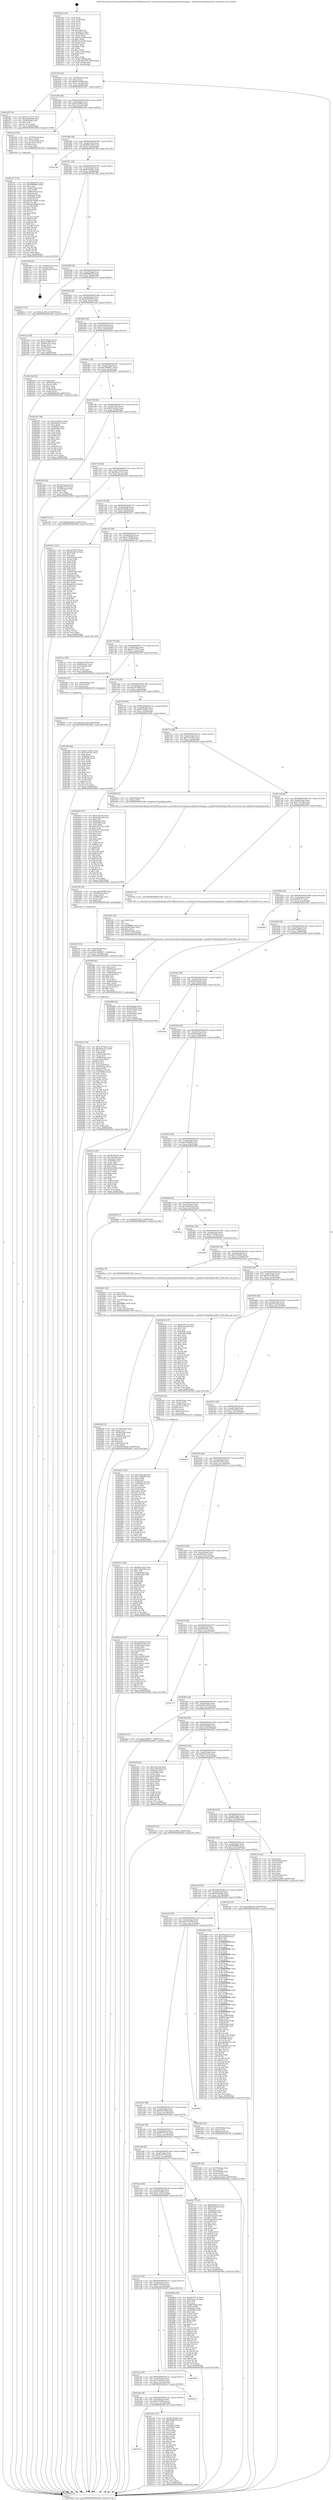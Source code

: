 digraph "0x4015b0" {
  label = "0x4015b0 (/mnt/c/Users/mathe/Desktop/tcc/POCII/binaries/extr_reactosdriversbusacpiacpicahardwarehwgpe.c_AcpiHwGetGpeRegisterBit_Final-ollvm.out::main(0))"
  labelloc = "t"
  node[shape=record]

  Entry [label="",width=0.3,height=0.3,shape=circle,fillcolor=black,style=filled]
  "0x401624" [label="{
     0x401624 [32]\l
     | [instrs]\l
     &nbsp;&nbsp;0x401624 \<+6\>: mov -0x90(%rbp),%eax\l
     &nbsp;&nbsp;0x40162a \<+2\>: mov %eax,%ecx\l
     &nbsp;&nbsp;0x40162c \<+6\>: sub $0x801fc0d8,%ecx\l
     &nbsp;&nbsp;0x401632 \<+6\>: mov %eax,-0xa4(%rbp)\l
     &nbsp;&nbsp;0x401638 \<+6\>: mov %ecx,-0xa8(%rbp)\l
     &nbsp;&nbsp;0x40163e \<+6\>: je 0000000000402367 \<main+0xdb7\>\l
  }"]
  "0x402367" [label="{
     0x402367 [30]\l
     | [instrs]\l
     &nbsp;&nbsp;0x402367 \<+5\>: mov $0xed113775,%eax\l
     &nbsp;&nbsp;0x40236c \<+5\>: mov $0x4cde0666,%ecx\l
     &nbsp;&nbsp;0x402371 \<+3\>: mov -0x29(%rbp),%dl\l
     &nbsp;&nbsp;0x402374 \<+3\>: test $0x1,%dl\l
     &nbsp;&nbsp;0x402377 \<+3\>: cmovne %ecx,%eax\l
     &nbsp;&nbsp;0x40237a \<+6\>: mov %eax,-0x90(%rbp)\l
     &nbsp;&nbsp;0x402380 \<+5\>: jmp 0000000000402944 \<main+0x1394\>\l
  }"]
  "0x401644" [label="{
     0x401644 [28]\l
     | [instrs]\l
     &nbsp;&nbsp;0x401644 \<+5\>: jmp 0000000000401649 \<main+0x99\>\l
     &nbsp;&nbsp;0x401649 \<+6\>: mov -0xa4(%rbp),%eax\l
     &nbsp;&nbsp;0x40164f \<+5\>: sub $0x81a639c6,%eax\l
     &nbsp;&nbsp;0x401654 \<+6\>: mov %eax,-0xac(%rbp)\l
     &nbsp;&nbsp;0x40165a \<+6\>: je 0000000000401e0a \<main+0x85a\>\l
  }"]
  Exit [label="",width=0.3,height=0.3,shape=circle,fillcolor=black,style=filled,peripheries=2]
  "0x401e0a" [label="{
     0x401e0a [29]\l
     | [instrs]\l
     &nbsp;&nbsp;0x401e0a \<+4\>: mov -0x70(%rbp),%rax\l
     &nbsp;&nbsp;0x401e0e \<+6\>: movl $0x1,(%rax)\l
     &nbsp;&nbsp;0x401e14 \<+4\>: mov -0x70(%rbp),%rax\l
     &nbsp;&nbsp;0x401e18 \<+3\>: movslq (%rax),%rax\l
     &nbsp;&nbsp;0x401e1b \<+4\>: shl $0x4,%rax\l
     &nbsp;&nbsp;0x401e1f \<+3\>: mov %rax,%rdi\l
     &nbsp;&nbsp;0x401e22 \<+5\>: call 0000000000401050 \<malloc@plt\>\l
     | [calls]\l
     &nbsp;&nbsp;0x401050 \{1\} (unknown)\l
  }"]
  "0x401660" [label="{
     0x401660 [28]\l
     | [instrs]\l
     &nbsp;&nbsp;0x401660 \<+5\>: jmp 0000000000401665 \<main+0xb5\>\l
     &nbsp;&nbsp;0x401665 \<+6\>: mov -0xa4(%rbp),%eax\l
     &nbsp;&nbsp;0x40166b \<+5\>: sub $0x890a1816,%eax\l
     &nbsp;&nbsp;0x401670 \<+6\>: mov %eax,-0xb0(%rbp)\l
     &nbsp;&nbsp;0x401676 \<+6\>: je 0000000000402780 \<main+0x11d0\>\l
  }"]
  "0x402604" [label="{
     0x402604 [15]\l
     | [instrs]\l
     &nbsp;&nbsp;0x402604 \<+10\>: movl $0x24c51fdf,-0x90(%rbp)\l
     &nbsp;&nbsp;0x40260e \<+5\>: jmp 0000000000402944 \<main+0x1394\>\l
  }"]
  "0x402780" [label="{
     0x402780\l
  }", style=dashed]
  "0x40167c" [label="{
     0x40167c [28]\l
     | [instrs]\l
     &nbsp;&nbsp;0x40167c \<+5\>: jmp 0000000000401681 \<main+0xd1\>\l
     &nbsp;&nbsp;0x401681 \<+6\>: mov -0xa4(%rbp),%eax\l
     &nbsp;&nbsp;0x401687 \<+5\>: sub $0x8a20324a,%eax\l
     &nbsp;&nbsp;0x40168c \<+6\>: mov %eax,-0xb4(%rbp)\l
     &nbsp;&nbsp;0x401692 \<+6\>: je 0000000000402768 \<main+0x11b8\>\l
  }"]
  "0x402401" [label="{
     0x402401 [142]\l
     | [instrs]\l
     &nbsp;&nbsp;0x402401 \<+5\>: mov $0x376e1f2f,%edx\l
     &nbsp;&nbsp;0x402406 \<+5\>: mov $0x15f485f5,%esi\l
     &nbsp;&nbsp;0x40240b \<+3\>: mov $0x1,%r8b\l
     &nbsp;&nbsp;0x40240e \<+3\>: xor %r9d,%r9d\l
     &nbsp;&nbsp;0x402411 \<+8\>: mov 0x40505c,%r10d\l
     &nbsp;&nbsp;0x402419 \<+8\>: mov 0x405060,%r11d\l
     &nbsp;&nbsp;0x402421 \<+4\>: sub $0x1,%r9d\l
     &nbsp;&nbsp;0x402425 \<+3\>: mov %r10d,%ebx\l
     &nbsp;&nbsp;0x402428 \<+3\>: add %r9d,%ebx\l
     &nbsp;&nbsp;0x40242b \<+4\>: imul %ebx,%r10d\l
     &nbsp;&nbsp;0x40242f \<+4\>: and $0x1,%r10d\l
     &nbsp;&nbsp;0x402433 \<+4\>: cmp $0x0,%r10d\l
     &nbsp;&nbsp;0x402437 \<+4\>: sete %r14b\l
     &nbsp;&nbsp;0x40243b \<+4\>: cmp $0xa,%r11d\l
     &nbsp;&nbsp;0x40243f \<+4\>: setl %r15b\l
     &nbsp;&nbsp;0x402443 \<+3\>: mov %r14b,%r12b\l
     &nbsp;&nbsp;0x402446 \<+4\>: xor $0xff,%r12b\l
     &nbsp;&nbsp;0x40244a \<+3\>: mov %r15b,%r13b\l
     &nbsp;&nbsp;0x40244d \<+4\>: xor $0xff,%r13b\l
     &nbsp;&nbsp;0x402451 \<+4\>: xor $0x1,%r8b\l
     &nbsp;&nbsp;0x402455 \<+3\>: mov %r12b,%al\l
     &nbsp;&nbsp;0x402458 \<+2\>: and $0xff,%al\l
     &nbsp;&nbsp;0x40245a \<+3\>: and %r8b,%r14b\l
     &nbsp;&nbsp;0x40245d \<+3\>: mov %r13b,%cl\l
     &nbsp;&nbsp;0x402460 \<+3\>: and $0xff,%cl\l
     &nbsp;&nbsp;0x402463 \<+3\>: and %r8b,%r15b\l
     &nbsp;&nbsp;0x402466 \<+3\>: or %r14b,%al\l
     &nbsp;&nbsp;0x402469 \<+3\>: or %r15b,%cl\l
     &nbsp;&nbsp;0x40246c \<+2\>: xor %cl,%al\l
     &nbsp;&nbsp;0x40246e \<+3\>: or %r13b,%r12b\l
     &nbsp;&nbsp;0x402471 \<+4\>: xor $0xff,%r12b\l
     &nbsp;&nbsp;0x402475 \<+4\>: or $0x1,%r8b\l
     &nbsp;&nbsp;0x402479 \<+3\>: and %r8b,%r12b\l
     &nbsp;&nbsp;0x40247c \<+3\>: or %r12b,%al\l
     &nbsp;&nbsp;0x40247f \<+2\>: test $0x1,%al\l
     &nbsp;&nbsp;0x402481 \<+3\>: cmovne %esi,%edx\l
     &nbsp;&nbsp;0x402484 \<+6\>: mov %edx,-0x90(%rbp)\l
     &nbsp;&nbsp;0x40248a \<+5\>: jmp 0000000000402944 \<main+0x1394\>\l
  }"]
  "0x402768" [label="{
     0x402768 [24]\l
     | [instrs]\l
     &nbsp;&nbsp;0x402768 \<+7\>: mov -0x88(%rbp),%rax\l
     &nbsp;&nbsp;0x40276f \<+2\>: mov (%rax),%eax\l
     &nbsp;&nbsp;0x402771 \<+4\>: lea -0x28(%rbp),%rsp\l
     &nbsp;&nbsp;0x402775 \<+1\>: pop %rbx\l
     &nbsp;&nbsp;0x402776 \<+2\>: pop %r12\l
     &nbsp;&nbsp;0x402778 \<+2\>: pop %r13\l
     &nbsp;&nbsp;0x40277a \<+2\>: pop %r14\l
     &nbsp;&nbsp;0x40277c \<+2\>: pop %r15\l
     &nbsp;&nbsp;0x40277e \<+1\>: pop %rbp\l
     &nbsp;&nbsp;0x40277f \<+1\>: ret\l
  }"]
  "0x401698" [label="{
     0x401698 [28]\l
     | [instrs]\l
     &nbsp;&nbsp;0x401698 \<+5\>: jmp 000000000040169d \<main+0xed\>\l
     &nbsp;&nbsp;0x40169d \<+6\>: mov -0xa4(%rbp),%eax\l
     &nbsp;&nbsp;0x4016a3 \<+5\>: sub $0x966fb55f,%eax\l
     &nbsp;&nbsp;0x4016a8 \<+6\>: mov %eax,-0xb8(%rbp)\l
     &nbsp;&nbsp;0x4016ae \<+6\>: je 000000000040221e \<main+0xc6e\>\l
  }"]
  "0x402278" [label="{
     0x402278 [31]\l
     | [instrs]\l
     &nbsp;&nbsp;0x402278 \<+4\>: mov -0x40(%rbp),%rcx\l
     &nbsp;&nbsp;0x40227c \<+6\>: movl $0x0,(%rcx)\l
     &nbsp;&nbsp;0x402282 \<+10\>: movl $0xc58b9b77,-0x90(%rbp)\l
     &nbsp;&nbsp;0x40228c \<+6\>: mov %eax,-0x168(%rbp)\l
     &nbsp;&nbsp;0x402292 \<+5\>: jmp 0000000000402944 \<main+0x1394\>\l
  }"]
  "0x40221e" [label="{
     0x40221e [15]\l
     | [instrs]\l
     &nbsp;&nbsp;0x40221e \<+10\>: movl $0xa1e54120,-0x90(%rbp)\l
     &nbsp;&nbsp;0x402228 \<+5\>: jmp 0000000000402944 \<main+0x1394\>\l
  }"]
  "0x4016b4" [label="{
     0x4016b4 [28]\l
     | [instrs]\l
     &nbsp;&nbsp;0x4016b4 \<+5\>: jmp 00000000004016b9 \<main+0x109\>\l
     &nbsp;&nbsp;0x4016b9 \<+6\>: mov -0xa4(%rbp),%eax\l
     &nbsp;&nbsp;0x4016bf \<+5\>: sub $0x9ef60e58,%eax\l
     &nbsp;&nbsp;0x4016c4 \<+6\>: mov %eax,-0xbc(%rbp)\l
     &nbsp;&nbsp;0x4016ca \<+6\>: je 0000000000401ee2 \<main+0x932\>\l
  }"]
  "0x40225b" [label="{
     0x40225b [29]\l
     | [instrs]\l
     &nbsp;&nbsp;0x40225b \<+10\>: movabs $0x4030b6,%rdi\l
     &nbsp;&nbsp;0x402265 \<+4\>: mov -0x48(%rbp),%rcx\l
     &nbsp;&nbsp;0x402269 \<+2\>: mov %eax,(%rcx)\l
     &nbsp;&nbsp;0x40226b \<+4\>: mov -0x48(%rbp),%rcx\l
     &nbsp;&nbsp;0x40226f \<+2\>: mov (%rcx),%esi\l
     &nbsp;&nbsp;0x402271 \<+2\>: mov $0x0,%al\l
     &nbsp;&nbsp;0x402273 \<+5\>: call 0000000000401040 \<printf@plt\>\l
     | [calls]\l
     &nbsp;&nbsp;0x401040 \{1\} (unknown)\l
  }"]
  "0x401ee2" [label="{
     0x401ee2 [36]\l
     | [instrs]\l
     &nbsp;&nbsp;0x401ee2 \<+5\>: mov $0xf7161dc2,%eax\l
     &nbsp;&nbsp;0x401ee7 \<+5\>: mov $0xeef73ff0,%ecx\l
     &nbsp;&nbsp;0x401eec \<+4\>: mov -0x60(%rbp),%rdx\l
     &nbsp;&nbsp;0x401ef0 \<+2\>: mov (%rdx),%esi\l
     &nbsp;&nbsp;0x401ef2 \<+4\>: mov -0x70(%rbp),%rdx\l
     &nbsp;&nbsp;0x401ef6 \<+2\>: cmp (%rdx),%esi\l
     &nbsp;&nbsp;0x401ef8 \<+3\>: cmovl %ecx,%eax\l
     &nbsp;&nbsp;0x401efb \<+6\>: mov %eax,-0x90(%rbp)\l
     &nbsp;&nbsp;0x401f01 \<+5\>: jmp 0000000000402944 \<main+0x1394\>\l
  }"]
  "0x4016d0" [label="{
     0x4016d0 [28]\l
     | [instrs]\l
     &nbsp;&nbsp;0x4016d0 \<+5\>: jmp 00000000004016d5 \<main+0x125\>\l
     &nbsp;&nbsp;0x4016d5 \<+6\>: mov -0xa4(%rbp),%eax\l
     &nbsp;&nbsp;0x4016db \<+5\>: sub $0xa1e54120,%eax\l
     &nbsp;&nbsp;0x4016e0 \<+6\>: mov %eax,-0xc0(%rbp)\l
     &nbsp;&nbsp;0x4016e6 \<+6\>: je 000000000040222d \<main+0xc7d\>\l
  }"]
  "0x401b14" [label="{
     0x401b14\l
  }", style=dashed]
  "0x40222d" [label="{
     0x40222d [34]\l
     | [instrs]\l
     &nbsp;&nbsp;0x40222d \<+2\>: xor %eax,%eax\l
     &nbsp;&nbsp;0x40222f \<+4\>: mov -0x60(%rbp),%rcx\l
     &nbsp;&nbsp;0x402233 \<+2\>: mov (%rcx),%edx\l
     &nbsp;&nbsp;0x402235 \<+3\>: sub $0x1,%eax\l
     &nbsp;&nbsp;0x402238 \<+2\>: sub %eax,%edx\l
     &nbsp;&nbsp;0x40223a \<+4\>: mov -0x60(%rbp),%rcx\l
     &nbsp;&nbsp;0x40223e \<+2\>: mov %edx,(%rcx)\l
     &nbsp;&nbsp;0x402240 \<+10\>: movl $0x9ef60e58,-0x90(%rbp)\l
     &nbsp;&nbsp;0x40224a \<+5\>: jmp 0000000000402944 \<main+0x1394\>\l
  }"]
  "0x4016ec" [label="{
     0x4016ec [28]\l
     | [instrs]\l
     &nbsp;&nbsp;0x4016ec \<+5\>: jmp 00000000004016f1 \<main+0x141\>\l
     &nbsp;&nbsp;0x4016f1 \<+6\>: mov -0xa4(%rbp),%eax\l
     &nbsp;&nbsp;0x4016f7 \<+5\>: sub $0xc58b9b77,%eax\l
     &nbsp;&nbsp;0x4016fc \<+6\>: mov %eax,-0xc4(%rbp)\l
     &nbsp;&nbsp;0x401702 \<+6\>: je 0000000000402297 \<main+0xce7\>\l
  }"]
  "0x402195" [label="{
     0x402195 [137]\l
     | [instrs]\l
     &nbsp;&nbsp;0x402195 \<+5\>: mov $0x6b730cd5,%eax\l
     &nbsp;&nbsp;0x40219a \<+5\>: mov $0x966fb55f,%ecx\l
     &nbsp;&nbsp;0x40219f \<+2\>: mov $0x1,%dl\l
     &nbsp;&nbsp;0x4021a1 \<+2\>: xor %esi,%esi\l
     &nbsp;&nbsp;0x4021a3 \<+7\>: mov 0x40505c,%edi\l
     &nbsp;&nbsp;0x4021aa \<+8\>: mov 0x405060,%r8d\l
     &nbsp;&nbsp;0x4021b2 \<+3\>: sub $0x1,%esi\l
     &nbsp;&nbsp;0x4021b5 \<+3\>: mov %edi,%r9d\l
     &nbsp;&nbsp;0x4021b8 \<+3\>: add %esi,%r9d\l
     &nbsp;&nbsp;0x4021bb \<+4\>: imul %r9d,%edi\l
     &nbsp;&nbsp;0x4021bf \<+3\>: and $0x1,%edi\l
     &nbsp;&nbsp;0x4021c2 \<+3\>: cmp $0x0,%edi\l
     &nbsp;&nbsp;0x4021c5 \<+4\>: sete %r10b\l
     &nbsp;&nbsp;0x4021c9 \<+4\>: cmp $0xa,%r8d\l
     &nbsp;&nbsp;0x4021cd \<+4\>: setl %r11b\l
     &nbsp;&nbsp;0x4021d1 \<+3\>: mov %r10b,%bl\l
     &nbsp;&nbsp;0x4021d4 \<+3\>: xor $0xff,%bl\l
     &nbsp;&nbsp;0x4021d7 \<+3\>: mov %r11b,%r14b\l
     &nbsp;&nbsp;0x4021da \<+4\>: xor $0xff,%r14b\l
     &nbsp;&nbsp;0x4021de \<+3\>: xor $0x0,%dl\l
     &nbsp;&nbsp;0x4021e1 \<+3\>: mov %bl,%r15b\l
     &nbsp;&nbsp;0x4021e4 \<+4\>: and $0x0,%r15b\l
     &nbsp;&nbsp;0x4021e8 \<+3\>: and %dl,%r10b\l
     &nbsp;&nbsp;0x4021eb \<+3\>: mov %r14b,%r12b\l
     &nbsp;&nbsp;0x4021ee \<+4\>: and $0x0,%r12b\l
     &nbsp;&nbsp;0x4021f2 \<+3\>: and %dl,%r11b\l
     &nbsp;&nbsp;0x4021f5 \<+3\>: or %r10b,%r15b\l
     &nbsp;&nbsp;0x4021f8 \<+3\>: or %r11b,%r12b\l
     &nbsp;&nbsp;0x4021fb \<+3\>: xor %r12b,%r15b\l
     &nbsp;&nbsp;0x4021fe \<+3\>: or %r14b,%bl\l
     &nbsp;&nbsp;0x402201 \<+3\>: xor $0xff,%bl\l
     &nbsp;&nbsp;0x402204 \<+3\>: or $0x0,%dl\l
     &nbsp;&nbsp;0x402207 \<+2\>: and %dl,%bl\l
     &nbsp;&nbsp;0x402209 \<+3\>: or %bl,%r15b\l
     &nbsp;&nbsp;0x40220c \<+4\>: test $0x1,%r15b\l
     &nbsp;&nbsp;0x402210 \<+3\>: cmovne %ecx,%eax\l
     &nbsp;&nbsp;0x402213 \<+6\>: mov %eax,-0x90(%rbp)\l
     &nbsp;&nbsp;0x402219 \<+5\>: jmp 0000000000402944 \<main+0x1394\>\l
  }"]
  "0x402297" [label="{
     0x402297 [86]\l
     | [instrs]\l
     &nbsp;&nbsp;0x402297 \<+5\>: mov $0x1ad0d15e,%eax\l
     &nbsp;&nbsp;0x40229c \<+5\>: mov $0x46afcf1a,%ecx\l
     &nbsp;&nbsp;0x4022a1 \<+2\>: xor %edx,%edx\l
     &nbsp;&nbsp;0x4022a3 \<+7\>: mov 0x40505c,%esi\l
     &nbsp;&nbsp;0x4022aa \<+7\>: mov 0x405060,%edi\l
     &nbsp;&nbsp;0x4022b1 \<+3\>: sub $0x1,%edx\l
     &nbsp;&nbsp;0x4022b4 \<+3\>: mov %esi,%r8d\l
     &nbsp;&nbsp;0x4022b7 \<+3\>: add %edx,%r8d\l
     &nbsp;&nbsp;0x4022ba \<+4\>: imul %r8d,%esi\l
     &nbsp;&nbsp;0x4022be \<+3\>: and $0x1,%esi\l
     &nbsp;&nbsp;0x4022c1 \<+3\>: cmp $0x0,%esi\l
     &nbsp;&nbsp;0x4022c4 \<+4\>: sete %r9b\l
     &nbsp;&nbsp;0x4022c8 \<+3\>: cmp $0xa,%edi\l
     &nbsp;&nbsp;0x4022cb \<+4\>: setl %r10b\l
     &nbsp;&nbsp;0x4022cf \<+3\>: mov %r9b,%r11b\l
     &nbsp;&nbsp;0x4022d2 \<+3\>: and %r10b,%r11b\l
     &nbsp;&nbsp;0x4022d5 \<+3\>: xor %r10b,%r9b\l
     &nbsp;&nbsp;0x4022d8 \<+3\>: or %r9b,%r11b\l
     &nbsp;&nbsp;0x4022db \<+4\>: test $0x1,%r11b\l
     &nbsp;&nbsp;0x4022df \<+3\>: cmovne %ecx,%eax\l
     &nbsp;&nbsp;0x4022e2 \<+6\>: mov %eax,-0x90(%rbp)\l
     &nbsp;&nbsp;0x4022e8 \<+5\>: jmp 0000000000402944 \<main+0x1394\>\l
  }"]
  "0x401708" [label="{
     0x401708 [28]\l
     | [instrs]\l
     &nbsp;&nbsp;0x401708 \<+5\>: jmp 000000000040170d \<main+0x15d\>\l
     &nbsp;&nbsp;0x40170d \<+6\>: mov -0xa4(%rbp),%eax\l
     &nbsp;&nbsp;0x401713 \<+5\>: sub $0xd13ca4e5,%eax\l
     &nbsp;&nbsp;0x401718 \<+6\>: mov %eax,-0xc8(%rbp)\l
     &nbsp;&nbsp;0x40171e \<+6\>: je 0000000000401d59 \<main+0x7a9\>\l
  }"]
  "0x401af8" [label="{
     0x401af8 [28]\l
     | [instrs]\l
     &nbsp;&nbsp;0x401af8 \<+5\>: jmp 0000000000401afd \<main+0x54d\>\l
     &nbsp;&nbsp;0x401afd \<+6\>: mov -0xa4(%rbp),%eax\l
     &nbsp;&nbsp;0x401b03 \<+5\>: sub $0x7e035feb,%eax\l
     &nbsp;&nbsp;0x401b08 \<+6\>: mov %eax,-0x158(%rbp)\l
     &nbsp;&nbsp;0x401b0e \<+6\>: je 0000000000402195 \<main+0xbe5\>\l
  }"]
  "0x401d59" [label="{
     0x401d59 [30]\l
     | [instrs]\l
     &nbsp;&nbsp;0x401d59 \<+5\>: mov $0x7a4345c5,%eax\l
     &nbsp;&nbsp;0x401d5e \<+5\>: mov $0x68cc5779,%ecx\l
     &nbsp;&nbsp;0x401d63 \<+3\>: mov -0x30(%rbp),%edx\l
     &nbsp;&nbsp;0x401d66 \<+3\>: cmp $0x0,%edx\l
     &nbsp;&nbsp;0x401d69 \<+3\>: cmove %ecx,%eax\l
     &nbsp;&nbsp;0x401d6c \<+6\>: mov %eax,-0x90(%rbp)\l
     &nbsp;&nbsp;0x401d72 \<+5\>: jmp 0000000000402944 \<main+0x1394\>\l
  }"]
  "0x401724" [label="{
     0x401724 [28]\l
     | [instrs]\l
     &nbsp;&nbsp;0x401724 \<+5\>: jmp 0000000000401729 \<main+0x179\>\l
     &nbsp;&nbsp;0x401729 \<+6\>: mov -0xa4(%rbp),%eax\l
     &nbsp;&nbsp;0x40172f \<+5\>: sub $0xd4ea11a1,%eax\l
     &nbsp;&nbsp;0x401734 \<+6\>: mov %eax,-0xcc(%rbp)\l
     &nbsp;&nbsp;0x40173a \<+6\>: je 0000000000402759 \<main+0x11a9\>\l
  }"]
  "0x402613" [label="{
     0x402613\l
  }", style=dashed]
  "0x402759" [label="{
     0x402759 [15]\l
     | [instrs]\l
     &nbsp;&nbsp;0x402759 \<+10\>: movl $0x8a20324a,-0x90(%rbp)\l
     &nbsp;&nbsp;0x402763 \<+5\>: jmp 0000000000402944 \<main+0x1394\>\l
  }"]
  "0x401740" [label="{
     0x401740 [28]\l
     | [instrs]\l
     &nbsp;&nbsp;0x401740 \<+5\>: jmp 0000000000401745 \<main+0x195\>\l
     &nbsp;&nbsp;0x401745 \<+6\>: mov -0xa4(%rbp),%eax\l
     &nbsp;&nbsp;0x40174b \<+5\>: sub $0xde5821f8,%eax\l
     &nbsp;&nbsp;0x401750 \<+6\>: mov %eax,-0xd0(%rbp)\l
     &nbsp;&nbsp;0x401756 \<+6\>: je 0000000000402531 \<main+0xf81\>\l
  }"]
  "0x401adc" [label="{
     0x401adc [28]\l
     | [instrs]\l
     &nbsp;&nbsp;0x401adc \<+5\>: jmp 0000000000401ae1 \<main+0x531\>\l
     &nbsp;&nbsp;0x401ae1 \<+6\>: mov -0xa4(%rbp),%eax\l
     &nbsp;&nbsp;0x401ae7 \<+5\>: sub $0x7a4345c5,%eax\l
     &nbsp;&nbsp;0x401aec \<+6\>: mov %eax,-0x154(%rbp)\l
     &nbsp;&nbsp;0x401af2 \<+6\>: je 0000000000402613 \<main+0x1063\>\l
  }"]
  "0x402531" [label="{
     0x402531 [181]\l
     | [instrs]\l
     &nbsp;&nbsp;0x402531 \<+5\>: mov $0x5e7f527d,%eax\l
     &nbsp;&nbsp;0x402536 \<+5\>: mov $0x483a4514,%ecx\l
     &nbsp;&nbsp;0x40253b \<+2\>: mov $0x1,%dl\l
     &nbsp;&nbsp;0x40253d \<+2\>: xor %esi,%esi\l
     &nbsp;&nbsp;0x40253f \<+4\>: mov -0x40(%rbp),%rdi\l
     &nbsp;&nbsp;0x402543 \<+3\>: mov (%rdi),%r8d\l
     &nbsp;&nbsp;0x402546 \<+3\>: mov %esi,%r9d\l
     &nbsp;&nbsp;0x402549 \<+3\>: sub %r8d,%r9d\l
     &nbsp;&nbsp;0x40254c \<+3\>: mov %esi,%r8d\l
     &nbsp;&nbsp;0x40254f \<+4\>: sub $0x1,%r8d\l
     &nbsp;&nbsp;0x402553 \<+3\>: add %r8d,%r9d\l
     &nbsp;&nbsp;0x402556 \<+3\>: sub %r9d,%esi\l
     &nbsp;&nbsp;0x402559 \<+4\>: mov -0x40(%rbp),%rdi\l
     &nbsp;&nbsp;0x40255d \<+2\>: mov %esi,(%rdi)\l
     &nbsp;&nbsp;0x40255f \<+7\>: mov 0x40505c,%esi\l
     &nbsp;&nbsp;0x402566 \<+8\>: mov 0x405060,%r8d\l
     &nbsp;&nbsp;0x40256e \<+3\>: mov %esi,%r9d\l
     &nbsp;&nbsp;0x402571 \<+7\>: sub $0xeb816cc9,%r9d\l
     &nbsp;&nbsp;0x402578 \<+4\>: sub $0x1,%r9d\l
     &nbsp;&nbsp;0x40257c \<+7\>: add $0xeb816cc9,%r9d\l
     &nbsp;&nbsp;0x402583 \<+4\>: imul %r9d,%esi\l
     &nbsp;&nbsp;0x402587 \<+3\>: and $0x1,%esi\l
     &nbsp;&nbsp;0x40258a \<+3\>: cmp $0x0,%esi\l
     &nbsp;&nbsp;0x40258d \<+4\>: sete %r10b\l
     &nbsp;&nbsp;0x402591 \<+4\>: cmp $0xa,%r8d\l
     &nbsp;&nbsp;0x402595 \<+4\>: setl %r11b\l
     &nbsp;&nbsp;0x402599 \<+3\>: mov %r10b,%bl\l
     &nbsp;&nbsp;0x40259c \<+3\>: xor $0xff,%bl\l
     &nbsp;&nbsp;0x40259f \<+3\>: mov %r11b,%r14b\l
     &nbsp;&nbsp;0x4025a2 \<+4\>: xor $0xff,%r14b\l
     &nbsp;&nbsp;0x4025a6 \<+3\>: xor $0x0,%dl\l
     &nbsp;&nbsp;0x4025a9 \<+3\>: mov %bl,%r15b\l
     &nbsp;&nbsp;0x4025ac \<+4\>: and $0x0,%r15b\l
     &nbsp;&nbsp;0x4025b0 \<+3\>: and %dl,%r10b\l
     &nbsp;&nbsp;0x4025b3 \<+3\>: mov %r14b,%r12b\l
     &nbsp;&nbsp;0x4025b6 \<+4\>: and $0x0,%r12b\l
     &nbsp;&nbsp;0x4025ba \<+3\>: and %dl,%r11b\l
     &nbsp;&nbsp;0x4025bd \<+3\>: or %r10b,%r15b\l
     &nbsp;&nbsp;0x4025c0 \<+3\>: or %r11b,%r12b\l
     &nbsp;&nbsp;0x4025c3 \<+3\>: xor %r12b,%r15b\l
     &nbsp;&nbsp;0x4025c6 \<+3\>: or %r14b,%bl\l
     &nbsp;&nbsp;0x4025c9 \<+3\>: xor $0xff,%bl\l
     &nbsp;&nbsp;0x4025cc \<+3\>: or $0x0,%dl\l
     &nbsp;&nbsp;0x4025cf \<+2\>: and %dl,%bl\l
     &nbsp;&nbsp;0x4025d1 \<+3\>: or %bl,%r15b\l
     &nbsp;&nbsp;0x4025d4 \<+4\>: test $0x1,%r15b\l
     &nbsp;&nbsp;0x4025d8 \<+3\>: cmovne %ecx,%eax\l
     &nbsp;&nbsp;0x4025db \<+6\>: mov %eax,-0x90(%rbp)\l
     &nbsp;&nbsp;0x4025e1 \<+5\>: jmp 0000000000402944 \<main+0x1394\>\l
  }"]
  "0x40175c" [label="{
     0x40175c [28]\l
     | [instrs]\l
     &nbsp;&nbsp;0x40175c \<+5\>: jmp 0000000000401761 \<main+0x1b1\>\l
     &nbsp;&nbsp;0x401761 \<+6\>: mov -0xa4(%rbp),%eax\l
     &nbsp;&nbsp;0x401767 \<+5\>: sub $0xea18f30f,%eax\l
     &nbsp;&nbsp;0x40176c \<+6\>: mov %eax,-0xd4(%rbp)\l
     &nbsp;&nbsp;0x401772 \<+6\>: je 0000000000401cec \<main+0x73c\>\l
  }"]
  "0x40289f" [label="{
     0x40289f\l
  }", style=dashed]
  "0x401cec" [label="{
     0x401cec [30]\l
     | [instrs]\l
     &nbsp;&nbsp;0x401cec \<+5\>: mov $0x63e37d39,%eax\l
     &nbsp;&nbsp;0x401cf1 \<+5\>: mov $0x8a00e41,%ecx\l
     &nbsp;&nbsp;0x401cf6 \<+3\>: mov -0x31(%rbp),%dl\l
     &nbsp;&nbsp;0x401cf9 \<+3\>: test $0x1,%dl\l
     &nbsp;&nbsp;0x401cfc \<+3\>: cmovne %ecx,%eax\l
     &nbsp;&nbsp;0x401cff \<+6\>: mov %eax,-0x90(%rbp)\l
     &nbsp;&nbsp;0x401d05 \<+5\>: jmp 0000000000402944 \<main+0x1394\>\l
  }"]
  "0x401778" [label="{
     0x401778 [28]\l
     | [instrs]\l
     &nbsp;&nbsp;0x401778 \<+5\>: jmp 000000000040177d \<main+0x1cd\>\l
     &nbsp;&nbsp;0x40177d \<+6\>: mov -0xa4(%rbp),%eax\l
     &nbsp;&nbsp;0x401783 \<+5\>: sub $0xed113775,%eax\l
     &nbsp;&nbsp;0x401788 \<+6\>: mov %eax,-0xd8(%rbp)\l
     &nbsp;&nbsp;0x40178e \<+6\>: je 00000000004025f5 \<main+0x1045\>\l
  }"]
  "0x401ac0" [label="{
     0x401ac0 [28]\l
     | [instrs]\l
     &nbsp;&nbsp;0x401ac0 \<+5\>: jmp 0000000000401ac5 \<main+0x515\>\l
     &nbsp;&nbsp;0x401ac5 \<+6\>: mov -0xa4(%rbp),%eax\l
     &nbsp;&nbsp;0x401acb \<+5\>: sub $0x6b730cd5,%eax\l
     &nbsp;&nbsp;0x401ad0 \<+6\>: mov %eax,-0x150(%rbp)\l
     &nbsp;&nbsp;0x401ad6 \<+6\>: je 000000000040289f \<main+0x12ef\>\l
  }"]
  "0x4025f5" [label="{
     0x4025f5 [15]\l
     | [instrs]\l
     &nbsp;&nbsp;0x4025f5 \<+4\>: mov -0x68(%rbp),%rax\l
     &nbsp;&nbsp;0x4025f9 \<+3\>: mov (%rax),%rax\l
     &nbsp;&nbsp;0x4025fc \<+3\>: mov %rax,%rdi\l
     &nbsp;&nbsp;0x4025ff \<+5\>: call 0000000000401030 \<free@plt\>\l
     | [calls]\l
     &nbsp;&nbsp;0x401030 \{1\} (unknown)\l
  }"]
  "0x401794" [label="{
     0x401794 [28]\l
     | [instrs]\l
     &nbsp;&nbsp;0x401794 \<+5\>: jmp 0000000000401799 \<main+0x1e9\>\l
     &nbsp;&nbsp;0x401799 \<+6\>: mov -0xa4(%rbp),%eax\l
     &nbsp;&nbsp;0x40179f \<+5\>: sub $0xeef73ff0,%eax\l
     &nbsp;&nbsp;0x4017a4 \<+6\>: mov %eax,-0xdc(%rbp)\l
     &nbsp;&nbsp;0x4017aa \<+6\>: je 0000000000401f06 \<main+0x956\>\l
  }"]
  "0x4026bf" [label="{
     0x4026bf [154]\l
     | [instrs]\l
     &nbsp;&nbsp;0x4026bf \<+5\>: mov $0x6678711b,%eax\l
     &nbsp;&nbsp;0x4026c4 \<+5\>: mov $0xd4ea11a1,%ecx\l
     &nbsp;&nbsp;0x4026c9 \<+2\>: mov $0x1,%dl\l
     &nbsp;&nbsp;0x4026cb \<+2\>: xor %esi,%esi\l
     &nbsp;&nbsp;0x4026cd \<+7\>: mov -0x88(%rbp),%rdi\l
     &nbsp;&nbsp;0x4026d4 \<+6\>: movl $0x0,(%rdi)\l
     &nbsp;&nbsp;0x4026da \<+8\>: mov 0x40505c,%r8d\l
     &nbsp;&nbsp;0x4026e2 \<+8\>: mov 0x405060,%r9d\l
     &nbsp;&nbsp;0x4026ea \<+3\>: sub $0x1,%esi\l
     &nbsp;&nbsp;0x4026ed \<+3\>: mov %r8d,%r10d\l
     &nbsp;&nbsp;0x4026f0 \<+3\>: add %esi,%r10d\l
     &nbsp;&nbsp;0x4026f3 \<+4\>: imul %r10d,%r8d\l
     &nbsp;&nbsp;0x4026f7 \<+4\>: and $0x1,%r8d\l
     &nbsp;&nbsp;0x4026fb \<+4\>: cmp $0x0,%r8d\l
     &nbsp;&nbsp;0x4026ff \<+4\>: sete %r11b\l
     &nbsp;&nbsp;0x402703 \<+4\>: cmp $0xa,%r9d\l
     &nbsp;&nbsp;0x402707 \<+3\>: setl %bl\l
     &nbsp;&nbsp;0x40270a \<+3\>: mov %r11b,%r14b\l
     &nbsp;&nbsp;0x40270d \<+4\>: xor $0xff,%r14b\l
     &nbsp;&nbsp;0x402711 \<+3\>: mov %bl,%r15b\l
     &nbsp;&nbsp;0x402714 \<+4\>: xor $0xff,%r15b\l
     &nbsp;&nbsp;0x402718 \<+3\>: xor $0x0,%dl\l
     &nbsp;&nbsp;0x40271b \<+3\>: mov %r14b,%r12b\l
     &nbsp;&nbsp;0x40271e \<+4\>: and $0x0,%r12b\l
     &nbsp;&nbsp;0x402722 \<+3\>: and %dl,%r11b\l
     &nbsp;&nbsp;0x402725 \<+3\>: mov %r15b,%r13b\l
     &nbsp;&nbsp;0x402728 \<+4\>: and $0x0,%r13b\l
     &nbsp;&nbsp;0x40272c \<+2\>: and %dl,%bl\l
     &nbsp;&nbsp;0x40272e \<+3\>: or %r11b,%r12b\l
     &nbsp;&nbsp;0x402731 \<+3\>: or %bl,%r13b\l
     &nbsp;&nbsp;0x402734 \<+3\>: xor %r13b,%r12b\l
     &nbsp;&nbsp;0x402737 \<+3\>: or %r15b,%r14b\l
     &nbsp;&nbsp;0x40273a \<+4\>: xor $0xff,%r14b\l
     &nbsp;&nbsp;0x40273e \<+3\>: or $0x0,%dl\l
     &nbsp;&nbsp;0x402741 \<+3\>: and %dl,%r14b\l
     &nbsp;&nbsp;0x402744 \<+3\>: or %r14b,%r12b\l
     &nbsp;&nbsp;0x402747 \<+4\>: test $0x1,%r12b\l
     &nbsp;&nbsp;0x40274b \<+3\>: cmovne %ecx,%eax\l
     &nbsp;&nbsp;0x40274e \<+6\>: mov %eax,-0x90(%rbp)\l
     &nbsp;&nbsp;0x402754 \<+5\>: jmp 0000000000402944 \<main+0x1394\>\l
  }"]
  "0x401f06" [label="{
     0x401f06 [86]\l
     | [instrs]\l
     &nbsp;&nbsp;0x401f06 \<+5\>: mov $0x21579e22,%eax\l
     &nbsp;&nbsp;0x401f0b \<+5\>: mov $0xf7ed73de,%ecx\l
     &nbsp;&nbsp;0x401f10 \<+2\>: xor %edx,%edx\l
     &nbsp;&nbsp;0x401f12 \<+7\>: mov 0x40505c,%esi\l
     &nbsp;&nbsp;0x401f19 \<+7\>: mov 0x405060,%edi\l
     &nbsp;&nbsp;0x401f20 \<+3\>: sub $0x1,%edx\l
     &nbsp;&nbsp;0x401f23 \<+3\>: mov %esi,%r8d\l
     &nbsp;&nbsp;0x401f26 \<+3\>: add %edx,%r8d\l
     &nbsp;&nbsp;0x401f29 \<+4\>: imul %r8d,%esi\l
     &nbsp;&nbsp;0x401f2d \<+3\>: and $0x1,%esi\l
     &nbsp;&nbsp;0x401f30 \<+3\>: cmp $0x0,%esi\l
     &nbsp;&nbsp;0x401f33 \<+4\>: sete %r9b\l
     &nbsp;&nbsp;0x401f37 \<+3\>: cmp $0xa,%edi\l
     &nbsp;&nbsp;0x401f3a \<+4\>: setl %r10b\l
     &nbsp;&nbsp;0x401f3e \<+3\>: mov %r9b,%r11b\l
     &nbsp;&nbsp;0x401f41 \<+3\>: and %r10b,%r11b\l
     &nbsp;&nbsp;0x401f44 \<+3\>: xor %r10b,%r9b\l
     &nbsp;&nbsp;0x401f47 \<+3\>: or %r9b,%r11b\l
     &nbsp;&nbsp;0x401f4a \<+4\>: test $0x1,%r11b\l
     &nbsp;&nbsp;0x401f4e \<+3\>: cmovne %ecx,%eax\l
     &nbsp;&nbsp;0x401f51 \<+6\>: mov %eax,-0x90(%rbp)\l
     &nbsp;&nbsp;0x401f57 \<+5\>: jmp 0000000000402944 \<main+0x1394\>\l
  }"]
  "0x4017b0" [label="{
     0x4017b0 [28]\l
     | [instrs]\l
     &nbsp;&nbsp;0x4017b0 \<+5\>: jmp 00000000004017b5 \<main+0x205\>\l
     &nbsp;&nbsp;0x4017b5 \<+6\>: mov -0xa4(%rbp),%eax\l
     &nbsp;&nbsp;0x4017bb \<+5\>: sub $0xf53352bc,%eax\l
     &nbsp;&nbsp;0x4017c0 \<+6\>: mov %eax,-0xe0(%rbp)\l
     &nbsp;&nbsp;0x4017c6 \<+6\>: je 000000000040249e \<main+0xeee\>\l
  }"]
  "0x4020dd" [label="{
     0x4020dd [51]\l
     | [instrs]\l
     &nbsp;&nbsp;0x4020dd \<+6\>: mov -0x164(%rbp),%ecx\l
     &nbsp;&nbsp;0x4020e3 \<+3\>: imul %eax,%ecx\l
     &nbsp;&nbsp;0x4020e6 \<+4\>: mov -0x68(%rbp),%rdi\l
     &nbsp;&nbsp;0x4020ea \<+3\>: mov (%rdi),%rdi\l
     &nbsp;&nbsp;0x4020ed \<+4\>: mov -0x60(%rbp),%r8\l
     &nbsp;&nbsp;0x4020f1 \<+3\>: movslq (%r8),%r8\l
     &nbsp;&nbsp;0x4020f4 \<+4\>: shl $0x4,%r8\l
     &nbsp;&nbsp;0x4020f8 \<+3\>: add %r8,%rdi\l
     &nbsp;&nbsp;0x4020fb \<+4\>: mov 0x8(%rdi),%rdi\l
     &nbsp;&nbsp;0x4020ff \<+2\>: mov %ecx,(%rdi)\l
     &nbsp;&nbsp;0x402101 \<+10\>: movl $0x567eddd2,-0x90(%rbp)\l
     &nbsp;&nbsp;0x40210b \<+5\>: jmp 0000000000402944 \<main+0x1394\>\l
  }"]
  "0x40249e" [label="{
     0x40249e [147]\l
     | [instrs]\l
     &nbsp;&nbsp;0x40249e \<+5\>: mov $0x5e7f527d,%eax\l
     &nbsp;&nbsp;0x4024a3 \<+5\>: mov $0xde5821f8,%ecx\l
     &nbsp;&nbsp;0x4024a8 \<+2\>: mov $0x1,%dl\l
     &nbsp;&nbsp;0x4024aa \<+7\>: mov 0x40505c,%esi\l
     &nbsp;&nbsp;0x4024b1 \<+7\>: mov 0x405060,%edi\l
     &nbsp;&nbsp;0x4024b8 \<+3\>: mov %esi,%r8d\l
     &nbsp;&nbsp;0x4024bb \<+7\>: add $0x51911704,%r8d\l
     &nbsp;&nbsp;0x4024c2 \<+4\>: sub $0x1,%r8d\l
     &nbsp;&nbsp;0x4024c6 \<+7\>: sub $0x51911704,%r8d\l
     &nbsp;&nbsp;0x4024cd \<+4\>: imul %r8d,%esi\l
     &nbsp;&nbsp;0x4024d1 \<+3\>: and $0x1,%esi\l
     &nbsp;&nbsp;0x4024d4 \<+3\>: cmp $0x0,%esi\l
     &nbsp;&nbsp;0x4024d7 \<+4\>: sete %r9b\l
     &nbsp;&nbsp;0x4024db \<+3\>: cmp $0xa,%edi\l
     &nbsp;&nbsp;0x4024de \<+4\>: setl %r10b\l
     &nbsp;&nbsp;0x4024e2 \<+3\>: mov %r9b,%r11b\l
     &nbsp;&nbsp;0x4024e5 \<+4\>: xor $0xff,%r11b\l
     &nbsp;&nbsp;0x4024e9 \<+3\>: mov %r10b,%bl\l
     &nbsp;&nbsp;0x4024ec \<+3\>: xor $0xff,%bl\l
     &nbsp;&nbsp;0x4024ef \<+3\>: xor $0x1,%dl\l
     &nbsp;&nbsp;0x4024f2 \<+3\>: mov %r11b,%r14b\l
     &nbsp;&nbsp;0x4024f5 \<+4\>: and $0xff,%r14b\l
     &nbsp;&nbsp;0x4024f9 \<+3\>: and %dl,%r9b\l
     &nbsp;&nbsp;0x4024fc \<+3\>: mov %bl,%r15b\l
     &nbsp;&nbsp;0x4024ff \<+4\>: and $0xff,%r15b\l
     &nbsp;&nbsp;0x402503 \<+3\>: and %dl,%r10b\l
     &nbsp;&nbsp;0x402506 \<+3\>: or %r9b,%r14b\l
     &nbsp;&nbsp;0x402509 \<+3\>: or %r10b,%r15b\l
     &nbsp;&nbsp;0x40250c \<+3\>: xor %r15b,%r14b\l
     &nbsp;&nbsp;0x40250f \<+3\>: or %bl,%r11b\l
     &nbsp;&nbsp;0x402512 \<+4\>: xor $0xff,%r11b\l
     &nbsp;&nbsp;0x402516 \<+3\>: or $0x1,%dl\l
     &nbsp;&nbsp;0x402519 \<+3\>: and %dl,%r11b\l
     &nbsp;&nbsp;0x40251c \<+3\>: or %r11b,%r14b\l
     &nbsp;&nbsp;0x40251f \<+4\>: test $0x1,%r14b\l
     &nbsp;&nbsp;0x402523 \<+3\>: cmovne %ecx,%eax\l
     &nbsp;&nbsp;0x402526 \<+6\>: mov %eax,-0x90(%rbp)\l
     &nbsp;&nbsp;0x40252c \<+5\>: jmp 0000000000402944 \<main+0x1394\>\l
  }"]
  "0x4017cc" [label="{
     0x4017cc [28]\l
     | [instrs]\l
     &nbsp;&nbsp;0x4017cc \<+5\>: jmp 00000000004017d1 \<main+0x221\>\l
     &nbsp;&nbsp;0x4017d1 \<+6\>: mov -0xa4(%rbp),%eax\l
     &nbsp;&nbsp;0x4017d7 \<+5\>: sub $0xf7161dc2,%eax\l
     &nbsp;&nbsp;0x4017dc \<+6\>: mov %eax,-0xe4(%rbp)\l
     &nbsp;&nbsp;0x4017e2 \<+6\>: je 000000000040224f \<main+0xc9f\>\l
  }"]
  "0x4020b1" [label="{
     0x4020b1 [44]\l
     | [instrs]\l
     &nbsp;&nbsp;0x4020b1 \<+2\>: xor %ecx,%ecx\l
     &nbsp;&nbsp;0x4020b3 \<+5\>: mov $0x2,%edx\l
     &nbsp;&nbsp;0x4020b8 \<+6\>: mov %edx,-0x160(%rbp)\l
     &nbsp;&nbsp;0x4020be \<+1\>: cltd\l
     &nbsp;&nbsp;0x4020bf \<+6\>: mov -0x160(%rbp),%esi\l
     &nbsp;&nbsp;0x4020c5 \<+2\>: idiv %esi\l
     &nbsp;&nbsp;0x4020c7 \<+6\>: imul $0xfffffffe,%edx,%edx\l
     &nbsp;&nbsp;0x4020cd \<+3\>: sub $0x1,%ecx\l
     &nbsp;&nbsp;0x4020d0 \<+2\>: sub %ecx,%edx\l
     &nbsp;&nbsp;0x4020d2 \<+6\>: mov %edx,-0x164(%rbp)\l
     &nbsp;&nbsp;0x4020d8 \<+5\>: call 0000000000401160 \<next_i\>\l
     | [calls]\l
     &nbsp;&nbsp;0x401160 \{1\} (/mnt/c/Users/mathe/Desktop/tcc/POCII/binaries/extr_reactosdriversbusacpiacpicahardwarehwgpe.c_AcpiHwGetGpeRegisterBit_Final-ollvm.out::next_i)\l
  }"]
  "0x40224f" [label="{
     0x40224f [12]\l
     | [instrs]\l
     &nbsp;&nbsp;0x40224f \<+4\>: mov -0x68(%rbp),%rax\l
     &nbsp;&nbsp;0x402253 \<+3\>: mov (%rax),%rdi\l
     &nbsp;&nbsp;0x402256 \<+5\>: call 0000000000401580 \<AcpiHwGetGpeRegisterBit\>\l
     | [calls]\l
     &nbsp;&nbsp;0x401580 \{1\} (/mnt/c/Users/mathe/Desktop/tcc/POCII/binaries/extr_reactosdriversbusacpiacpicahardwarehwgpe.c_AcpiHwGetGpeRegisterBit_Final-ollvm.out::AcpiHwGetGpeRegisterBit)\l
  }"]
  "0x4017e8" [label="{
     0x4017e8 [28]\l
     | [instrs]\l
     &nbsp;&nbsp;0x4017e8 \<+5\>: jmp 00000000004017ed \<main+0x23d\>\l
     &nbsp;&nbsp;0x4017ed \<+6\>: mov -0xa4(%rbp),%eax\l
     &nbsp;&nbsp;0x4017f3 \<+5\>: sub $0xf7ed73de,%eax\l
     &nbsp;&nbsp;0x4017f8 \<+6\>: mov %eax,-0xe8(%rbp)\l
     &nbsp;&nbsp;0x4017fe \<+6\>: je 0000000000401f5c \<main+0x9ac\>\l
  }"]
  "0x401fc6" [label="{
     0x401fc6 [179]\l
     | [instrs]\l
     &nbsp;&nbsp;0x401fc6 \<+5\>: mov $0x21579e22,%ecx\l
     &nbsp;&nbsp;0x401fcb \<+5\>: mov $0x4fa5e352,%edx\l
     &nbsp;&nbsp;0x401fd0 \<+3\>: mov $0x1,%r8b\l
     &nbsp;&nbsp;0x401fd3 \<+3\>: xor %r9d,%r9d\l
     &nbsp;&nbsp;0x401fd6 \<+4\>: mov -0x68(%rbp),%rsi\l
     &nbsp;&nbsp;0x401fda \<+3\>: mov (%rsi),%rsi\l
     &nbsp;&nbsp;0x401fdd \<+4\>: mov -0x60(%rbp),%rdi\l
     &nbsp;&nbsp;0x401fe1 \<+3\>: movslq (%rdi),%rdi\l
     &nbsp;&nbsp;0x401fe4 \<+4\>: shl $0x4,%rdi\l
     &nbsp;&nbsp;0x401fe8 \<+3\>: add %rdi,%rsi\l
     &nbsp;&nbsp;0x401feb \<+4\>: mov %rax,0x8(%rsi)\l
     &nbsp;&nbsp;0x401fef \<+4\>: mov -0x50(%rbp),%rax\l
     &nbsp;&nbsp;0x401ff3 \<+6\>: movl $0x0,(%rax)\l
     &nbsp;&nbsp;0x401ff9 \<+8\>: mov 0x40505c,%r10d\l
     &nbsp;&nbsp;0x402001 \<+8\>: mov 0x405060,%r11d\l
     &nbsp;&nbsp;0x402009 \<+4\>: sub $0x1,%r9d\l
     &nbsp;&nbsp;0x40200d \<+3\>: mov %r10d,%ebx\l
     &nbsp;&nbsp;0x402010 \<+3\>: add %r9d,%ebx\l
     &nbsp;&nbsp;0x402013 \<+4\>: imul %ebx,%r10d\l
     &nbsp;&nbsp;0x402017 \<+4\>: and $0x1,%r10d\l
     &nbsp;&nbsp;0x40201b \<+4\>: cmp $0x0,%r10d\l
     &nbsp;&nbsp;0x40201f \<+4\>: sete %r14b\l
     &nbsp;&nbsp;0x402023 \<+4\>: cmp $0xa,%r11d\l
     &nbsp;&nbsp;0x402027 \<+4\>: setl %r15b\l
     &nbsp;&nbsp;0x40202b \<+3\>: mov %r14b,%r12b\l
     &nbsp;&nbsp;0x40202e \<+4\>: xor $0xff,%r12b\l
     &nbsp;&nbsp;0x402032 \<+3\>: mov %r15b,%r13b\l
     &nbsp;&nbsp;0x402035 \<+4\>: xor $0xff,%r13b\l
     &nbsp;&nbsp;0x402039 \<+4\>: xor $0x1,%r8b\l
     &nbsp;&nbsp;0x40203d \<+3\>: mov %r12b,%al\l
     &nbsp;&nbsp;0x402040 \<+2\>: and $0xff,%al\l
     &nbsp;&nbsp;0x402042 \<+3\>: and %r8b,%r14b\l
     &nbsp;&nbsp;0x402045 \<+3\>: mov %r13b,%sil\l
     &nbsp;&nbsp;0x402048 \<+4\>: and $0xff,%sil\l
     &nbsp;&nbsp;0x40204c \<+3\>: and %r8b,%r15b\l
     &nbsp;&nbsp;0x40204f \<+3\>: or %r14b,%al\l
     &nbsp;&nbsp;0x402052 \<+3\>: or %r15b,%sil\l
     &nbsp;&nbsp;0x402055 \<+3\>: xor %sil,%al\l
     &nbsp;&nbsp;0x402058 \<+3\>: or %r13b,%r12b\l
     &nbsp;&nbsp;0x40205b \<+4\>: xor $0xff,%r12b\l
     &nbsp;&nbsp;0x40205f \<+4\>: or $0x1,%r8b\l
     &nbsp;&nbsp;0x402063 \<+3\>: and %r8b,%r12b\l
     &nbsp;&nbsp;0x402066 \<+3\>: or %r12b,%al\l
     &nbsp;&nbsp;0x402069 \<+2\>: test $0x1,%al\l
     &nbsp;&nbsp;0x40206b \<+3\>: cmovne %edx,%ecx\l
     &nbsp;&nbsp;0x40206e \<+6\>: mov %ecx,-0x90(%rbp)\l
     &nbsp;&nbsp;0x402074 \<+5\>: jmp 0000000000402944 \<main+0x1394\>\l
  }"]
  "0x401f5c" [label="{
     0x401f5c [5]\l
     | [instrs]\l
     &nbsp;&nbsp;0x401f5c \<+5\>: call 0000000000401160 \<next_i\>\l
     | [calls]\l
     &nbsp;&nbsp;0x401160 \{1\} (/mnt/c/Users/mathe/Desktop/tcc/POCII/binaries/extr_reactosdriversbusacpiacpicahardwarehwgpe.c_AcpiHwGetGpeRegisterBit_Final-ollvm.out::next_i)\l
  }"]
  "0x401804" [label="{
     0x401804 [28]\l
     | [instrs]\l
     &nbsp;&nbsp;0x401804 \<+5\>: jmp 0000000000401809 \<main+0x259\>\l
     &nbsp;&nbsp;0x401809 \<+6\>: mov -0xa4(%rbp),%eax\l
     &nbsp;&nbsp;0x40180f \<+5\>: sub $0x4faf7f1,%eax\l
     &nbsp;&nbsp;0x401814 \<+6\>: mov %eax,-0xec(%rbp)\l
     &nbsp;&nbsp;0x40181a \<+6\>: je 0000000000402622 \<main+0x1072\>\l
  }"]
  "0x401f89" [label="{
     0x401f89 [61]\l
     | [instrs]\l
     &nbsp;&nbsp;0x401f89 \<+6\>: mov -0x15c(%rbp),%ecx\l
     &nbsp;&nbsp;0x401f8f \<+3\>: imul %eax,%ecx\l
     &nbsp;&nbsp;0x401f92 \<+4\>: mov -0x68(%rbp),%rsi\l
     &nbsp;&nbsp;0x401f96 \<+3\>: mov (%rsi),%rsi\l
     &nbsp;&nbsp;0x401f99 \<+4\>: mov -0x60(%rbp),%rdi\l
     &nbsp;&nbsp;0x401f9d \<+3\>: movslq (%rdi),%rdi\l
     &nbsp;&nbsp;0x401fa0 \<+4\>: shl $0x4,%rdi\l
     &nbsp;&nbsp;0x401fa4 \<+3\>: add %rdi,%rsi\l
     &nbsp;&nbsp;0x401fa7 \<+2\>: mov %ecx,(%rsi)\l
     &nbsp;&nbsp;0x401fa9 \<+4\>: mov -0x58(%rbp),%rsi\l
     &nbsp;&nbsp;0x401fad \<+6\>: movl $0x1,(%rsi)\l
     &nbsp;&nbsp;0x401fb3 \<+4\>: mov -0x58(%rbp),%rsi\l
     &nbsp;&nbsp;0x401fb7 \<+3\>: movslq (%rsi),%rsi\l
     &nbsp;&nbsp;0x401fba \<+4\>: shl $0x2,%rsi\l
     &nbsp;&nbsp;0x401fbe \<+3\>: mov %rsi,%rdi\l
     &nbsp;&nbsp;0x401fc1 \<+5\>: call 0000000000401050 \<malloc@plt\>\l
     | [calls]\l
     &nbsp;&nbsp;0x401050 \{1\} (unknown)\l
  }"]
  "0x402622" [label="{
     0x402622\l
  }", style=dashed]
  "0x401820" [label="{
     0x401820 [28]\l
     | [instrs]\l
     &nbsp;&nbsp;0x401820 \<+5\>: jmp 0000000000401825 \<main+0x275\>\l
     &nbsp;&nbsp;0x401825 \<+6\>: mov -0xa4(%rbp),%eax\l
     &nbsp;&nbsp;0x40182b \<+5\>: sub $0x53e3fb3,%eax\l
     &nbsp;&nbsp;0x401830 \<+6\>: mov %eax,-0xf0(%rbp)\l
     &nbsp;&nbsp;0x401836 \<+6\>: je 0000000000402088 \<main+0xad8\>\l
  }"]
  "0x401f61" [label="{
     0x401f61 [40]\l
     | [instrs]\l
     &nbsp;&nbsp;0x401f61 \<+5\>: mov $0x2,%ecx\l
     &nbsp;&nbsp;0x401f66 \<+1\>: cltd\l
     &nbsp;&nbsp;0x401f67 \<+2\>: idiv %ecx\l
     &nbsp;&nbsp;0x401f69 \<+6\>: imul $0xfffffffe,%edx,%ecx\l
     &nbsp;&nbsp;0x401f6f \<+6\>: add $0xf441d4ac,%ecx\l
     &nbsp;&nbsp;0x401f75 \<+3\>: add $0x1,%ecx\l
     &nbsp;&nbsp;0x401f78 \<+6\>: sub $0xf441d4ac,%ecx\l
     &nbsp;&nbsp;0x401f7e \<+6\>: mov %ecx,-0x15c(%rbp)\l
     &nbsp;&nbsp;0x401f84 \<+5\>: call 0000000000401160 \<next_i\>\l
     | [calls]\l
     &nbsp;&nbsp;0x401160 \{1\} (/mnt/c/Users/mathe/Desktop/tcc/POCII/binaries/extr_reactosdriversbusacpiacpicahardwarehwgpe.c_AcpiHwGetGpeRegisterBit_Final-ollvm.out::next_i)\l
  }"]
  "0x402088" [label="{
     0x402088 [36]\l
     | [instrs]\l
     &nbsp;&nbsp;0x402088 \<+5\>: mov $0xbaf4ab2,%eax\l
     &nbsp;&nbsp;0x40208d \<+5\>: mov $0x219040fc,%ecx\l
     &nbsp;&nbsp;0x402092 \<+4\>: mov -0x50(%rbp),%rdx\l
     &nbsp;&nbsp;0x402096 \<+2\>: mov (%rdx),%esi\l
     &nbsp;&nbsp;0x402098 \<+4\>: mov -0x58(%rbp),%rdx\l
     &nbsp;&nbsp;0x40209c \<+2\>: cmp (%rdx),%esi\l
     &nbsp;&nbsp;0x40209e \<+3\>: cmovl %ecx,%eax\l
     &nbsp;&nbsp;0x4020a1 \<+6\>: mov %eax,-0x90(%rbp)\l
     &nbsp;&nbsp;0x4020a7 \<+5\>: jmp 0000000000402944 \<main+0x1394\>\l
  }"]
  "0x40183c" [label="{
     0x40183c [28]\l
     | [instrs]\l
     &nbsp;&nbsp;0x40183c \<+5\>: jmp 0000000000401841 \<main+0x291\>\l
     &nbsp;&nbsp;0x401841 \<+6\>: mov -0xa4(%rbp),%eax\l
     &nbsp;&nbsp;0x401847 \<+5\>: sub $0x8a00e41,%eax\l
     &nbsp;&nbsp;0x40184c \<+6\>: mov %eax,-0xf4(%rbp)\l
     &nbsp;&nbsp;0x401852 \<+6\>: je 0000000000401d0a \<main+0x75a\>\l
  }"]
  "0x401e27" [label="{
     0x401e27 [172]\l
     | [instrs]\l
     &nbsp;&nbsp;0x401e27 \<+5\>: mov $0x480de161,%ecx\l
     &nbsp;&nbsp;0x401e2c \<+5\>: mov $0x5696df8c,%edx\l
     &nbsp;&nbsp;0x401e31 \<+3\>: mov $0x1,%sil\l
     &nbsp;&nbsp;0x401e34 \<+4\>: mov -0x68(%rbp),%rdi\l
     &nbsp;&nbsp;0x401e38 \<+3\>: mov %rax,(%rdi)\l
     &nbsp;&nbsp;0x401e3b \<+4\>: mov -0x60(%rbp),%rax\l
     &nbsp;&nbsp;0x401e3f \<+6\>: movl $0x0,(%rax)\l
     &nbsp;&nbsp;0x401e45 \<+8\>: mov 0x40505c,%r8d\l
     &nbsp;&nbsp;0x401e4d \<+8\>: mov 0x405060,%r9d\l
     &nbsp;&nbsp;0x401e55 \<+3\>: mov %r8d,%r10d\l
     &nbsp;&nbsp;0x401e58 \<+7\>: add $0xb414d9d0,%r10d\l
     &nbsp;&nbsp;0x401e5f \<+4\>: sub $0x1,%r10d\l
     &nbsp;&nbsp;0x401e63 \<+7\>: sub $0xb414d9d0,%r10d\l
     &nbsp;&nbsp;0x401e6a \<+4\>: imul %r10d,%r8d\l
     &nbsp;&nbsp;0x401e6e \<+4\>: and $0x1,%r8d\l
     &nbsp;&nbsp;0x401e72 \<+4\>: cmp $0x0,%r8d\l
     &nbsp;&nbsp;0x401e76 \<+4\>: sete %r11b\l
     &nbsp;&nbsp;0x401e7a \<+4\>: cmp $0xa,%r9d\l
     &nbsp;&nbsp;0x401e7e \<+3\>: setl %bl\l
     &nbsp;&nbsp;0x401e81 \<+3\>: mov %r11b,%r14b\l
     &nbsp;&nbsp;0x401e84 \<+4\>: xor $0xff,%r14b\l
     &nbsp;&nbsp;0x401e88 \<+3\>: mov %bl,%r15b\l
     &nbsp;&nbsp;0x401e8b \<+4\>: xor $0xff,%r15b\l
     &nbsp;&nbsp;0x401e8f \<+4\>: xor $0x0,%sil\l
     &nbsp;&nbsp;0x401e93 \<+3\>: mov %r14b,%r12b\l
     &nbsp;&nbsp;0x401e96 \<+4\>: and $0x0,%r12b\l
     &nbsp;&nbsp;0x401e9a \<+3\>: and %sil,%r11b\l
     &nbsp;&nbsp;0x401e9d \<+3\>: mov %r15b,%r13b\l
     &nbsp;&nbsp;0x401ea0 \<+4\>: and $0x0,%r13b\l
     &nbsp;&nbsp;0x401ea4 \<+3\>: and %sil,%bl\l
     &nbsp;&nbsp;0x401ea7 \<+3\>: or %r11b,%r12b\l
     &nbsp;&nbsp;0x401eaa \<+3\>: or %bl,%r13b\l
     &nbsp;&nbsp;0x401ead \<+3\>: xor %r13b,%r12b\l
     &nbsp;&nbsp;0x401eb0 \<+3\>: or %r15b,%r14b\l
     &nbsp;&nbsp;0x401eb3 \<+4\>: xor $0xff,%r14b\l
     &nbsp;&nbsp;0x401eb7 \<+4\>: or $0x0,%sil\l
     &nbsp;&nbsp;0x401ebb \<+3\>: and %sil,%r14b\l
     &nbsp;&nbsp;0x401ebe \<+3\>: or %r14b,%r12b\l
     &nbsp;&nbsp;0x401ec1 \<+4\>: test $0x1,%r12b\l
     &nbsp;&nbsp;0x401ec5 \<+3\>: cmovne %edx,%ecx\l
     &nbsp;&nbsp;0x401ec8 \<+6\>: mov %ecx,-0x90(%rbp)\l
     &nbsp;&nbsp;0x401ece \<+5\>: jmp 0000000000402944 \<main+0x1394\>\l
  }"]
  "0x401d0a" [label="{
     0x401d0a\l
  }", style=dashed]
  "0x401858" [label="{
     0x401858 [28]\l
     | [instrs]\l
     &nbsp;&nbsp;0x401858 \<+5\>: jmp 000000000040185d \<main+0x2ad\>\l
     &nbsp;&nbsp;0x40185d \<+6\>: mov -0xa4(%rbp),%eax\l
     &nbsp;&nbsp;0x401863 \<+5\>: sub $0xbaf4ab2,%eax\l
     &nbsp;&nbsp;0x401868 \<+6\>: mov %eax,-0xf8(%rbp)\l
     &nbsp;&nbsp;0x40186e \<+6\>: je 000000000040213a \<main+0xb8a\>\l
  }"]
  "0x401aa4" [label="{
     0x401aa4 [28]\l
     | [instrs]\l
     &nbsp;&nbsp;0x401aa4 \<+5\>: jmp 0000000000401aa9 \<main+0x4f9\>\l
     &nbsp;&nbsp;0x401aa9 \<+6\>: mov -0xa4(%rbp),%eax\l
     &nbsp;&nbsp;0x401aaf \<+5\>: sub $0x6a55a9e6,%eax\l
     &nbsp;&nbsp;0x401ab4 \<+6\>: mov %eax,-0x14c(%rbp)\l
     &nbsp;&nbsp;0x401aba \<+6\>: je 00000000004026bf \<main+0x110f\>\l
  }"]
  "0x40213a" [label="{
     0x40213a [91]\l
     | [instrs]\l
     &nbsp;&nbsp;0x40213a \<+5\>: mov $0x6b730cd5,%eax\l
     &nbsp;&nbsp;0x40213f \<+5\>: mov $0x7e035feb,%ecx\l
     &nbsp;&nbsp;0x402144 \<+7\>: mov 0x40505c,%edx\l
     &nbsp;&nbsp;0x40214b \<+7\>: mov 0x405060,%esi\l
     &nbsp;&nbsp;0x402152 \<+2\>: mov %edx,%edi\l
     &nbsp;&nbsp;0x402154 \<+6\>: sub $0xb2e24b3a,%edi\l
     &nbsp;&nbsp;0x40215a \<+3\>: sub $0x1,%edi\l
     &nbsp;&nbsp;0x40215d \<+6\>: add $0xb2e24b3a,%edi\l
     &nbsp;&nbsp;0x402163 \<+3\>: imul %edi,%edx\l
     &nbsp;&nbsp;0x402166 \<+3\>: and $0x1,%edx\l
     &nbsp;&nbsp;0x402169 \<+3\>: cmp $0x0,%edx\l
     &nbsp;&nbsp;0x40216c \<+4\>: sete %r8b\l
     &nbsp;&nbsp;0x402170 \<+3\>: cmp $0xa,%esi\l
     &nbsp;&nbsp;0x402173 \<+4\>: setl %r9b\l
     &nbsp;&nbsp;0x402177 \<+3\>: mov %r8b,%r10b\l
     &nbsp;&nbsp;0x40217a \<+3\>: and %r9b,%r10b\l
     &nbsp;&nbsp;0x40217d \<+3\>: xor %r9b,%r8b\l
     &nbsp;&nbsp;0x402180 \<+3\>: or %r8b,%r10b\l
     &nbsp;&nbsp;0x402183 \<+4\>: test $0x1,%r10b\l
     &nbsp;&nbsp;0x402187 \<+3\>: cmovne %ecx,%eax\l
     &nbsp;&nbsp;0x40218a \<+6\>: mov %eax,-0x90(%rbp)\l
     &nbsp;&nbsp;0x402190 \<+5\>: jmp 0000000000402944 \<main+0x1394\>\l
  }"]
  "0x401874" [label="{
     0x401874 [28]\l
     | [instrs]\l
     &nbsp;&nbsp;0x401874 \<+5\>: jmp 0000000000401879 \<main+0x2c9\>\l
     &nbsp;&nbsp;0x401879 \<+6\>: mov -0xa4(%rbp),%eax\l
     &nbsp;&nbsp;0x40187f \<+5\>: sub $0x15f485f5,%eax\l
     &nbsp;&nbsp;0x401884 \<+6\>: mov %eax,-0xfc(%rbp)\l
     &nbsp;&nbsp;0x40188a \<+6\>: je 000000000040248f \<main+0xedf\>\l
  }"]
  "0x401d77" [label="{
     0x401d77 [147]\l
     | [instrs]\l
     &nbsp;&nbsp;0x401d77 \<+5\>: mov $0x480de161,%eax\l
     &nbsp;&nbsp;0x401d7c \<+5\>: mov $0x81a639c6,%ecx\l
     &nbsp;&nbsp;0x401d81 \<+2\>: mov $0x1,%dl\l
     &nbsp;&nbsp;0x401d83 \<+7\>: mov 0x40505c,%esi\l
     &nbsp;&nbsp;0x401d8a \<+7\>: mov 0x405060,%edi\l
     &nbsp;&nbsp;0x401d91 \<+3\>: mov %esi,%r8d\l
     &nbsp;&nbsp;0x401d94 \<+7\>: add $0x34c921f,%r8d\l
     &nbsp;&nbsp;0x401d9b \<+4\>: sub $0x1,%r8d\l
     &nbsp;&nbsp;0x401d9f \<+7\>: sub $0x34c921f,%r8d\l
     &nbsp;&nbsp;0x401da6 \<+4\>: imul %r8d,%esi\l
     &nbsp;&nbsp;0x401daa \<+3\>: and $0x1,%esi\l
     &nbsp;&nbsp;0x401dad \<+3\>: cmp $0x0,%esi\l
     &nbsp;&nbsp;0x401db0 \<+4\>: sete %r9b\l
     &nbsp;&nbsp;0x401db4 \<+3\>: cmp $0xa,%edi\l
     &nbsp;&nbsp;0x401db7 \<+4\>: setl %r10b\l
     &nbsp;&nbsp;0x401dbb \<+3\>: mov %r9b,%r11b\l
     &nbsp;&nbsp;0x401dbe \<+4\>: xor $0xff,%r11b\l
     &nbsp;&nbsp;0x401dc2 \<+3\>: mov %r10b,%bl\l
     &nbsp;&nbsp;0x401dc5 \<+3\>: xor $0xff,%bl\l
     &nbsp;&nbsp;0x401dc8 \<+3\>: xor $0x0,%dl\l
     &nbsp;&nbsp;0x401dcb \<+3\>: mov %r11b,%r14b\l
     &nbsp;&nbsp;0x401dce \<+4\>: and $0x0,%r14b\l
     &nbsp;&nbsp;0x401dd2 \<+3\>: and %dl,%r9b\l
     &nbsp;&nbsp;0x401dd5 \<+3\>: mov %bl,%r15b\l
     &nbsp;&nbsp;0x401dd8 \<+4\>: and $0x0,%r15b\l
     &nbsp;&nbsp;0x401ddc \<+3\>: and %dl,%r10b\l
     &nbsp;&nbsp;0x401ddf \<+3\>: or %r9b,%r14b\l
     &nbsp;&nbsp;0x401de2 \<+3\>: or %r10b,%r15b\l
     &nbsp;&nbsp;0x401de5 \<+3\>: xor %r15b,%r14b\l
     &nbsp;&nbsp;0x401de8 \<+3\>: or %bl,%r11b\l
     &nbsp;&nbsp;0x401deb \<+4\>: xor $0xff,%r11b\l
     &nbsp;&nbsp;0x401def \<+3\>: or $0x0,%dl\l
     &nbsp;&nbsp;0x401df2 \<+3\>: and %dl,%r11b\l
     &nbsp;&nbsp;0x401df5 \<+3\>: or %r11b,%r14b\l
     &nbsp;&nbsp;0x401df8 \<+4\>: test $0x1,%r14b\l
     &nbsp;&nbsp;0x401dfc \<+3\>: cmovne %ecx,%eax\l
     &nbsp;&nbsp;0x401dff \<+6\>: mov %eax,-0x90(%rbp)\l
     &nbsp;&nbsp;0x401e05 \<+5\>: jmp 0000000000402944 \<main+0x1394\>\l
  }"]
  "0x40248f" [label="{
     0x40248f [15]\l
     | [instrs]\l
     &nbsp;&nbsp;0x40248f \<+10\>: movl $0xf53352bc,-0x90(%rbp)\l
     &nbsp;&nbsp;0x402499 \<+5\>: jmp 0000000000402944 \<main+0x1394\>\l
  }"]
  "0x401890" [label="{
     0x401890 [28]\l
     | [instrs]\l
     &nbsp;&nbsp;0x401890 \<+5\>: jmp 0000000000401895 \<main+0x2e5\>\l
     &nbsp;&nbsp;0x401895 \<+6\>: mov -0xa4(%rbp),%eax\l
     &nbsp;&nbsp;0x40189b \<+5\>: sub $0x1ad0d15e,%eax\l
     &nbsp;&nbsp;0x4018a0 \<+6\>: mov %eax,-0x100(%rbp)\l
     &nbsp;&nbsp;0x4018a6 \<+6\>: je 00000000004028ae \<main+0x12fe\>\l
  }"]
  "0x401a88" [label="{
     0x401a88 [28]\l
     | [instrs]\l
     &nbsp;&nbsp;0x401a88 \<+5\>: jmp 0000000000401a8d \<main+0x4dd\>\l
     &nbsp;&nbsp;0x401a8d \<+6\>: mov -0xa4(%rbp),%eax\l
     &nbsp;&nbsp;0x401a93 \<+5\>: sub $0x68cc5779,%eax\l
     &nbsp;&nbsp;0x401a98 \<+6\>: mov %eax,-0x148(%rbp)\l
     &nbsp;&nbsp;0x401a9e \<+6\>: je 0000000000401d77 \<main+0x7c7\>\l
  }"]
  "0x4028ae" [label="{
     0x4028ae\l
  }", style=dashed]
  "0x4018ac" [label="{
     0x4018ac [28]\l
     | [instrs]\l
     &nbsp;&nbsp;0x4018ac \<+5\>: jmp 00000000004018b1 \<main+0x301\>\l
     &nbsp;&nbsp;0x4018b1 \<+6\>: mov -0xa4(%rbp),%eax\l
     &nbsp;&nbsp;0x4018b7 \<+5\>: sub $0x21579e22,%eax\l
     &nbsp;&nbsp;0x4018bc \<+6\>: mov %eax,-0x104(%rbp)\l
     &nbsp;&nbsp;0x4018c2 \<+6\>: je 0000000000402802 \<main+0x1252\>\l
  }"]
  "0x40292d" [label="{
     0x40292d\l
  }", style=dashed]
  "0x402802" [label="{
     0x402802\l
  }", style=dashed]
  "0x4018c8" [label="{
     0x4018c8 [28]\l
     | [instrs]\l
     &nbsp;&nbsp;0x4018c8 \<+5\>: jmp 00000000004018cd \<main+0x31d\>\l
     &nbsp;&nbsp;0x4018cd \<+6\>: mov -0xa4(%rbp),%eax\l
     &nbsp;&nbsp;0x4018d3 \<+5\>: sub $0x219040fc,%eax\l
     &nbsp;&nbsp;0x4018d8 \<+6\>: mov %eax,-0x108(%rbp)\l
     &nbsp;&nbsp;0x4018de \<+6\>: je 00000000004020ac \<main+0xafc\>\l
  }"]
  "0x401d3b" [label="{
     0x401d3b [30]\l
     | [instrs]\l
     &nbsp;&nbsp;0x401d3b \<+4\>: mov -0x78(%rbp),%rdi\l
     &nbsp;&nbsp;0x401d3f \<+2\>: mov %eax,(%rdi)\l
     &nbsp;&nbsp;0x401d41 \<+4\>: mov -0x78(%rbp),%rdi\l
     &nbsp;&nbsp;0x401d45 \<+2\>: mov (%rdi),%eax\l
     &nbsp;&nbsp;0x401d47 \<+3\>: mov %eax,-0x30(%rbp)\l
     &nbsp;&nbsp;0x401d4a \<+10\>: movl $0xd13ca4e5,-0x90(%rbp)\l
     &nbsp;&nbsp;0x401d54 \<+5\>: jmp 0000000000402944 \<main+0x1394\>\l
  }"]
  "0x4020ac" [label="{
     0x4020ac [5]\l
     | [instrs]\l
     &nbsp;&nbsp;0x4020ac \<+5\>: call 0000000000401160 \<next_i\>\l
     | [calls]\l
     &nbsp;&nbsp;0x401160 \{1\} (/mnt/c/Users/mathe/Desktop/tcc/POCII/binaries/extr_reactosdriversbusacpiacpicahardwarehwgpe.c_AcpiHwGetGpeRegisterBit_Final-ollvm.out::next_i)\l
  }"]
  "0x4018e4" [label="{
     0x4018e4 [28]\l
     | [instrs]\l
     &nbsp;&nbsp;0x4018e4 \<+5\>: jmp 00000000004018e9 \<main+0x339\>\l
     &nbsp;&nbsp;0x4018e9 \<+6\>: mov -0xa4(%rbp),%eax\l
     &nbsp;&nbsp;0x4018ef \<+5\>: sub $0x24c51fdf,%eax\l
     &nbsp;&nbsp;0x4018f4 \<+6\>: mov %eax,-0x10c(%rbp)\l
     &nbsp;&nbsp;0x4018fa \<+6\>: je 0000000000402636 \<main+0x1086\>\l
  }"]
  "0x401a6c" [label="{
     0x401a6c [28]\l
     | [instrs]\l
     &nbsp;&nbsp;0x401a6c \<+5\>: jmp 0000000000401a71 \<main+0x4c1\>\l
     &nbsp;&nbsp;0x401a71 \<+6\>: mov -0xa4(%rbp),%eax\l
     &nbsp;&nbsp;0x401a77 \<+5\>: sub $0x6678711b,%eax\l
     &nbsp;&nbsp;0x401a7c \<+6\>: mov %eax,-0x144(%rbp)\l
     &nbsp;&nbsp;0x401a82 \<+6\>: je 000000000040292d \<main+0x137d\>\l
  }"]
  "0x402636" [label="{
     0x402636 [137]\l
     | [instrs]\l
     &nbsp;&nbsp;0x402636 \<+5\>: mov $0x6678711b,%eax\l
     &nbsp;&nbsp;0x40263b \<+5\>: mov $0x6a55a9e6,%ecx\l
     &nbsp;&nbsp;0x402640 \<+2\>: mov $0x1,%dl\l
     &nbsp;&nbsp;0x402642 \<+2\>: xor %esi,%esi\l
     &nbsp;&nbsp;0x402644 \<+7\>: mov 0x40505c,%edi\l
     &nbsp;&nbsp;0x40264b \<+8\>: mov 0x405060,%r8d\l
     &nbsp;&nbsp;0x402653 \<+3\>: sub $0x1,%esi\l
     &nbsp;&nbsp;0x402656 \<+3\>: mov %edi,%r9d\l
     &nbsp;&nbsp;0x402659 \<+3\>: add %esi,%r9d\l
     &nbsp;&nbsp;0x40265c \<+4\>: imul %r9d,%edi\l
     &nbsp;&nbsp;0x402660 \<+3\>: and $0x1,%edi\l
     &nbsp;&nbsp;0x402663 \<+3\>: cmp $0x0,%edi\l
     &nbsp;&nbsp;0x402666 \<+4\>: sete %r10b\l
     &nbsp;&nbsp;0x40266a \<+4\>: cmp $0xa,%r8d\l
     &nbsp;&nbsp;0x40266e \<+4\>: setl %r11b\l
     &nbsp;&nbsp;0x402672 \<+3\>: mov %r10b,%bl\l
     &nbsp;&nbsp;0x402675 \<+3\>: xor $0xff,%bl\l
     &nbsp;&nbsp;0x402678 \<+3\>: mov %r11b,%r14b\l
     &nbsp;&nbsp;0x40267b \<+4\>: xor $0xff,%r14b\l
     &nbsp;&nbsp;0x40267f \<+3\>: xor $0x0,%dl\l
     &nbsp;&nbsp;0x402682 \<+3\>: mov %bl,%r15b\l
     &nbsp;&nbsp;0x402685 \<+4\>: and $0x0,%r15b\l
     &nbsp;&nbsp;0x402689 \<+3\>: and %dl,%r10b\l
     &nbsp;&nbsp;0x40268c \<+3\>: mov %r14b,%r12b\l
     &nbsp;&nbsp;0x40268f \<+4\>: and $0x0,%r12b\l
     &nbsp;&nbsp;0x402693 \<+3\>: and %dl,%r11b\l
     &nbsp;&nbsp;0x402696 \<+3\>: or %r10b,%r15b\l
     &nbsp;&nbsp;0x402699 \<+3\>: or %r11b,%r12b\l
     &nbsp;&nbsp;0x40269c \<+3\>: xor %r12b,%r15b\l
     &nbsp;&nbsp;0x40269f \<+3\>: or %r14b,%bl\l
     &nbsp;&nbsp;0x4026a2 \<+3\>: xor $0xff,%bl\l
     &nbsp;&nbsp;0x4026a5 \<+3\>: or $0x0,%dl\l
     &nbsp;&nbsp;0x4026a8 \<+2\>: and %dl,%bl\l
     &nbsp;&nbsp;0x4026aa \<+3\>: or %bl,%r15b\l
     &nbsp;&nbsp;0x4026ad \<+4\>: test $0x1,%r15b\l
     &nbsp;&nbsp;0x4026b1 \<+3\>: cmovne %ecx,%eax\l
     &nbsp;&nbsp;0x4026b4 \<+6\>: mov %eax,-0x90(%rbp)\l
     &nbsp;&nbsp;0x4026ba \<+5\>: jmp 0000000000402944 \<main+0x1394\>\l
  }"]
  "0x401900" [label="{
     0x401900 [28]\l
     | [instrs]\l
     &nbsp;&nbsp;0x401900 \<+5\>: jmp 0000000000401905 \<main+0x355\>\l
     &nbsp;&nbsp;0x401905 \<+6\>: mov -0xa4(%rbp),%eax\l
     &nbsp;&nbsp;0x40190b \<+5\>: sub $0x27d3ce9a,%eax\l
     &nbsp;&nbsp;0x401910 \<+6\>: mov %eax,-0x110(%rbp)\l
     &nbsp;&nbsp;0x401916 \<+6\>: je 00000000004023e0 \<main+0xe30\>\l
  }"]
  "0x401d2b" [label="{
     0x401d2b [16]\l
     | [instrs]\l
     &nbsp;&nbsp;0x401d2b \<+4\>: mov -0x80(%rbp),%rax\l
     &nbsp;&nbsp;0x401d2f \<+3\>: mov (%rax),%rax\l
     &nbsp;&nbsp;0x401d32 \<+4\>: mov 0x8(%rax),%rdi\l
     &nbsp;&nbsp;0x401d36 \<+5\>: call 0000000000401060 \<atoi@plt\>\l
     | [calls]\l
     &nbsp;&nbsp;0x401060 \{1\} (unknown)\l
  }"]
  "0x4023e0" [label="{
     0x4023e0 [33]\l
     | [instrs]\l
     &nbsp;&nbsp;0x4023e0 \<+4\>: mov -0x68(%rbp),%rax\l
     &nbsp;&nbsp;0x4023e4 \<+3\>: mov (%rax),%rax\l
     &nbsp;&nbsp;0x4023e7 \<+4\>: mov -0x40(%rbp),%rcx\l
     &nbsp;&nbsp;0x4023eb \<+3\>: movslq (%rcx),%rcx\l
     &nbsp;&nbsp;0x4023ee \<+4\>: shl $0x4,%rcx\l
     &nbsp;&nbsp;0x4023f2 \<+3\>: add %rcx,%rax\l
     &nbsp;&nbsp;0x4023f5 \<+4\>: mov 0x8(%rax),%rax\l
     &nbsp;&nbsp;0x4023f9 \<+3\>: mov %rax,%rdi\l
     &nbsp;&nbsp;0x4023fc \<+5\>: call 0000000000401030 \<free@plt\>\l
     | [calls]\l
     &nbsp;&nbsp;0x401030 \{1\} (unknown)\l
  }"]
  "0x40191c" [label="{
     0x40191c [28]\l
     | [instrs]\l
     &nbsp;&nbsp;0x40191c \<+5\>: jmp 0000000000401921 \<main+0x371\>\l
     &nbsp;&nbsp;0x401921 \<+6\>: mov -0xa4(%rbp),%eax\l
     &nbsp;&nbsp;0x401927 \<+5\>: sub $0x376e1f2f,%eax\l
     &nbsp;&nbsp;0x40192c \<+6\>: mov %eax,-0x114(%rbp)\l
     &nbsp;&nbsp;0x401932 \<+6\>: je 00000000004028d3 \<main+0x1323\>\l
  }"]
  "0x401a50" [label="{
     0x401a50 [28]\l
     | [instrs]\l
     &nbsp;&nbsp;0x401a50 \<+5\>: jmp 0000000000401a55 \<main+0x4a5\>\l
     &nbsp;&nbsp;0x401a55 \<+6\>: mov -0xa4(%rbp),%eax\l
     &nbsp;&nbsp;0x401a5b \<+5\>: sub $0x63e37d39,%eax\l
     &nbsp;&nbsp;0x401a60 \<+6\>: mov %eax,-0x140(%rbp)\l
     &nbsp;&nbsp;0x401a66 \<+6\>: je 0000000000401d2b \<main+0x77b\>\l
  }"]
  "0x4028d3" [label="{
     0x4028d3\l
  }", style=dashed]
  "0x401938" [label="{
     0x401938 [28]\l
     | [instrs]\l
     &nbsp;&nbsp;0x401938 \<+5\>: jmp 000000000040193d \<main+0x38d\>\l
     &nbsp;&nbsp;0x40193d \<+6\>: mov -0xa4(%rbp),%eax\l
     &nbsp;&nbsp;0x401943 \<+5\>: sub $0x3a8a7f55,%eax\l
     &nbsp;&nbsp;0x401948 \<+6\>: mov %eax,-0x118(%rbp)\l
     &nbsp;&nbsp;0x40194e \<+6\>: je 0000000000401b1e \<main+0x56e\>\l
  }"]
  "0x402903" [label="{
     0x402903\l
  }", style=dashed]
  "0x401b1e" [label="{
     0x401b1e [106]\l
     | [instrs]\l
     &nbsp;&nbsp;0x401b1e \<+5\>: mov $0x890a1816,%eax\l
     &nbsp;&nbsp;0x401b23 \<+5\>: mov $0x57dab340,%ecx\l
     &nbsp;&nbsp;0x401b28 \<+2\>: mov $0x1,%dl\l
     &nbsp;&nbsp;0x401b2a \<+7\>: mov -0x8a(%rbp),%sil\l
     &nbsp;&nbsp;0x401b31 \<+7\>: mov -0x89(%rbp),%dil\l
     &nbsp;&nbsp;0x401b38 \<+3\>: mov %sil,%r8b\l
     &nbsp;&nbsp;0x401b3b \<+4\>: xor $0xff,%r8b\l
     &nbsp;&nbsp;0x401b3f \<+3\>: mov %dil,%r9b\l
     &nbsp;&nbsp;0x401b42 \<+4\>: xor $0xff,%r9b\l
     &nbsp;&nbsp;0x401b46 \<+3\>: xor $0x0,%dl\l
     &nbsp;&nbsp;0x401b49 \<+3\>: mov %r8b,%r10b\l
     &nbsp;&nbsp;0x401b4c \<+4\>: and $0x0,%r10b\l
     &nbsp;&nbsp;0x401b50 \<+3\>: and %dl,%sil\l
     &nbsp;&nbsp;0x401b53 \<+3\>: mov %r9b,%r11b\l
     &nbsp;&nbsp;0x401b56 \<+4\>: and $0x0,%r11b\l
     &nbsp;&nbsp;0x401b5a \<+3\>: and %dl,%dil\l
     &nbsp;&nbsp;0x401b5d \<+3\>: or %sil,%r10b\l
     &nbsp;&nbsp;0x401b60 \<+3\>: or %dil,%r11b\l
     &nbsp;&nbsp;0x401b63 \<+3\>: xor %r11b,%r10b\l
     &nbsp;&nbsp;0x401b66 \<+3\>: or %r9b,%r8b\l
     &nbsp;&nbsp;0x401b69 \<+4\>: xor $0xff,%r8b\l
     &nbsp;&nbsp;0x401b6d \<+3\>: or $0x0,%dl\l
     &nbsp;&nbsp;0x401b70 \<+3\>: and %dl,%r8b\l
     &nbsp;&nbsp;0x401b73 \<+3\>: or %r8b,%r10b\l
     &nbsp;&nbsp;0x401b76 \<+4\>: test $0x1,%r10b\l
     &nbsp;&nbsp;0x401b7a \<+3\>: cmovne %ecx,%eax\l
     &nbsp;&nbsp;0x401b7d \<+6\>: mov %eax,-0x90(%rbp)\l
     &nbsp;&nbsp;0x401b83 \<+5\>: jmp 0000000000402944 \<main+0x1394\>\l
  }"]
  "0x401954" [label="{
     0x401954 [28]\l
     | [instrs]\l
     &nbsp;&nbsp;0x401954 \<+5\>: jmp 0000000000401959 \<main+0x3a9\>\l
     &nbsp;&nbsp;0x401959 \<+6\>: mov -0xa4(%rbp),%eax\l
     &nbsp;&nbsp;0x40195f \<+5\>: sub $0x46afcf1a,%eax\l
     &nbsp;&nbsp;0x401964 \<+6\>: mov %eax,-0x11c(%rbp)\l
     &nbsp;&nbsp;0x40196a \<+6\>: je 00000000004022ed \<main+0xd3d\>\l
  }"]
  "0x402944" [label="{
     0x402944 [5]\l
     | [instrs]\l
     &nbsp;&nbsp;0x402944 \<+5\>: jmp 0000000000401624 \<main+0x74\>\l
  }"]
  "0x4015b0" [label="{
     0x4015b0 [116]\l
     | [instrs]\l
     &nbsp;&nbsp;0x4015b0 \<+1\>: push %rbp\l
     &nbsp;&nbsp;0x4015b1 \<+3\>: mov %rsp,%rbp\l
     &nbsp;&nbsp;0x4015b4 \<+2\>: push %r15\l
     &nbsp;&nbsp;0x4015b6 \<+2\>: push %r14\l
     &nbsp;&nbsp;0x4015b8 \<+2\>: push %r13\l
     &nbsp;&nbsp;0x4015ba \<+2\>: push %r12\l
     &nbsp;&nbsp;0x4015bc \<+1\>: push %rbx\l
     &nbsp;&nbsp;0x4015bd \<+7\>: sub $0x158,%rsp\l
     &nbsp;&nbsp;0x4015c4 \<+7\>: mov 0x40505c,%eax\l
     &nbsp;&nbsp;0x4015cb \<+7\>: mov 0x405060,%ecx\l
     &nbsp;&nbsp;0x4015d2 \<+2\>: mov %eax,%edx\l
     &nbsp;&nbsp;0x4015d4 \<+6\>: sub $0x25c2e3b9,%edx\l
     &nbsp;&nbsp;0x4015da \<+3\>: sub $0x1,%edx\l
     &nbsp;&nbsp;0x4015dd \<+6\>: add $0x25c2e3b9,%edx\l
     &nbsp;&nbsp;0x4015e3 \<+3\>: imul %edx,%eax\l
     &nbsp;&nbsp;0x4015e6 \<+3\>: and $0x1,%eax\l
     &nbsp;&nbsp;0x4015e9 \<+3\>: cmp $0x0,%eax\l
     &nbsp;&nbsp;0x4015ec \<+4\>: sete %r8b\l
     &nbsp;&nbsp;0x4015f0 \<+4\>: and $0x1,%r8b\l
     &nbsp;&nbsp;0x4015f4 \<+7\>: mov %r8b,-0x8a(%rbp)\l
     &nbsp;&nbsp;0x4015fb \<+3\>: cmp $0xa,%ecx\l
     &nbsp;&nbsp;0x4015fe \<+4\>: setl %r8b\l
     &nbsp;&nbsp;0x401602 \<+4\>: and $0x1,%r8b\l
     &nbsp;&nbsp;0x401606 \<+7\>: mov %r8b,-0x89(%rbp)\l
     &nbsp;&nbsp;0x40160d \<+10\>: movl $0x3a8a7f55,-0x90(%rbp)\l
     &nbsp;&nbsp;0x401617 \<+6\>: mov %edi,-0x94(%rbp)\l
     &nbsp;&nbsp;0x40161d \<+7\>: mov %rsi,-0xa0(%rbp)\l
  }"]
  "0x401a34" [label="{
     0x401a34 [28]\l
     | [instrs]\l
     &nbsp;&nbsp;0x401a34 \<+5\>: jmp 0000000000401a39 \<main+0x489\>\l
     &nbsp;&nbsp;0x401a39 \<+6\>: mov -0xa4(%rbp),%eax\l
     &nbsp;&nbsp;0x401a3f \<+5\>: sub $0x5e7f527d,%eax\l
     &nbsp;&nbsp;0x401a44 \<+6\>: mov %eax,-0x13c(%rbp)\l
     &nbsp;&nbsp;0x401a4a \<+6\>: je 0000000000402903 \<main+0x1353\>\l
  }"]
  "0x4022ed" [label="{
     0x4022ed [122]\l
     | [instrs]\l
     &nbsp;&nbsp;0x4022ed \<+5\>: mov $0x1ad0d15e,%eax\l
     &nbsp;&nbsp;0x4022f2 \<+5\>: mov $0x801fc0d8,%ecx\l
     &nbsp;&nbsp;0x4022f7 \<+4\>: mov -0x40(%rbp),%rdx\l
     &nbsp;&nbsp;0x4022fb \<+2\>: mov (%rdx),%esi\l
     &nbsp;&nbsp;0x4022fd \<+4\>: mov -0x70(%rbp),%rdx\l
     &nbsp;&nbsp;0x402301 \<+2\>: cmp (%rdx),%esi\l
     &nbsp;&nbsp;0x402303 \<+4\>: setl %dil\l
     &nbsp;&nbsp;0x402307 \<+4\>: and $0x1,%dil\l
     &nbsp;&nbsp;0x40230b \<+4\>: mov %dil,-0x29(%rbp)\l
     &nbsp;&nbsp;0x40230f \<+7\>: mov 0x40505c,%esi\l
     &nbsp;&nbsp;0x402316 \<+8\>: mov 0x405060,%r8d\l
     &nbsp;&nbsp;0x40231e \<+3\>: mov %esi,%r9d\l
     &nbsp;&nbsp;0x402321 \<+7\>: add $0x3c4aecc,%r9d\l
     &nbsp;&nbsp;0x402328 \<+4\>: sub $0x1,%r9d\l
     &nbsp;&nbsp;0x40232c \<+7\>: sub $0x3c4aecc,%r9d\l
     &nbsp;&nbsp;0x402333 \<+4\>: imul %r9d,%esi\l
     &nbsp;&nbsp;0x402337 \<+3\>: and $0x1,%esi\l
     &nbsp;&nbsp;0x40233a \<+3\>: cmp $0x0,%esi\l
     &nbsp;&nbsp;0x40233d \<+4\>: sete %dil\l
     &nbsp;&nbsp;0x402341 \<+4\>: cmp $0xa,%r8d\l
     &nbsp;&nbsp;0x402345 \<+4\>: setl %r10b\l
     &nbsp;&nbsp;0x402349 \<+3\>: mov %dil,%r11b\l
     &nbsp;&nbsp;0x40234c \<+3\>: and %r10b,%r11b\l
     &nbsp;&nbsp;0x40234f \<+3\>: xor %r10b,%dil\l
     &nbsp;&nbsp;0x402352 \<+3\>: or %dil,%r11b\l
     &nbsp;&nbsp;0x402355 \<+4\>: test $0x1,%r11b\l
     &nbsp;&nbsp;0x402359 \<+3\>: cmovne %ecx,%eax\l
     &nbsp;&nbsp;0x40235c \<+6\>: mov %eax,-0x90(%rbp)\l
     &nbsp;&nbsp;0x402362 \<+5\>: jmp 0000000000402944 \<main+0x1394\>\l
  }"]
  "0x401970" [label="{
     0x401970 [28]\l
     | [instrs]\l
     &nbsp;&nbsp;0x401970 \<+5\>: jmp 0000000000401975 \<main+0x3c5\>\l
     &nbsp;&nbsp;0x401975 \<+6\>: mov -0xa4(%rbp),%eax\l
     &nbsp;&nbsp;0x40197b \<+5\>: sub $0x480de161,%eax\l
     &nbsp;&nbsp;0x401980 \<+6\>: mov %eax,-0x120(%rbp)\l
     &nbsp;&nbsp;0x401986 \<+6\>: je 00000000004027c5 \<main+0x1215\>\l
  }"]
  "0x401b88" [label="{
     0x401b88 [356]\l
     | [instrs]\l
     &nbsp;&nbsp;0x401b88 \<+5\>: mov $0x890a1816,%eax\l
     &nbsp;&nbsp;0x401b8d \<+5\>: mov $0xea18f30f,%ecx\l
     &nbsp;&nbsp;0x401b92 \<+2\>: mov $0x1,%dl\l
     &nbsp;&nbsp;0x401b94 \<+3\>: mov %rsp,%rsi\l
     &nbsp;&nbsp;0x401b97 \<+4\>: add $0xfffffffffffffff0,%rsi\l
     &nbsp;&nbsp;0x401b9b \<+3\>: mov %rsi,%rsp\l
     &nbsp;&nbsp;0x401b9e \<+7\>: mov %rsi,-0x88(%rbp)\l
     &nbsp;&nbsp;0x401ba5 \<+3\>: mov %rsp,%rsi\l
     &nbsp;&nbsp;0x401ba8 \<+4\>: add $0xfffffffffffffff0,%rsi\l
     &nbsp;&nbsp;0x401bac \<+3\>: mov %rsi,%rsp\l
     &nbsp;&nbsp;0x401baf \<+3\>: mov %rsp,%rdi\l
     &nbsp;&nbsp;0x401bb2 \<+4\>: add $0xfffffffffffffff0,%rdi\l
     &nbsp;&nbsp;0x401bb6 \<+3\>: mov %rdi,%rsp\l
     &nbsp;&nbsp;0x401bb9 \<+4\>: mov %rdi,-0x80(%rbp)\l
     &nbsp;&nbsp;0x401bbd \<+3\>: mov %rsp,%rdi\l
     &nbsp;&nbsp;0x401bc0 \<+4\>: add $0xfffffffffffffff0,%rdi\l
     &nbsp;&nbsp;0x401bc4 \<+3\>: mov %rdi,%rsp\l
     &nbsp;&nbsp;0x401bc7 \<+4\>: mov %rdi,-0x78(%rbp)\l
     &nbsp;&nbsp;0x401bcb \<+3\>: mov %rsp,%rdi\l
     &nbsp;&nbsp;0x401bce \<+4\>: add $0xfffffffffffffff0,%rdi\l
     &nbsp;&nbsp;0x401bd2 \<+3\>: mov %rdi,%rsp\l
     &nbsp;&nbsp;0x401bd5 \<+4\>: mov %rdi,-0x70(%rbp)\l
     &nbsp;&nbsp;0x401bd9 \<+3\>: mov %rsp,%rdi\l
     &nbsp;&nbsp;0x401bdc \<+4\>: add $0xfffffffffffffff0,%rdi\l
     &nbsp;&nbsp;0x401be0 \<+3\>: mov %rdi,%rsp\l
     &nbsp;&nbsp;0x401be3 \<+4\>: mov %rdi,-0x68(%rbp)\l
     &nbsp;&nbsp;0x401be7 \<+3\>: mov %rsp,%rdi\l
     &nbsp;&nbsp;0x401bea \<+4\>: add $0xfffffffffffffff0,%rdi\l
     &nbsp;&nbsp;0x401bee \<+3\>: mov %rdi,%rsp\l
     &nbsp;&nbsp;0x401bf1 \<+4\>: mov %rdi,-0x60(%rbp)\l
     &nbsp;&nbsp;0x401bf5 \<+3\>: mov %rsp,%rdi\l
     &nbsp;&nbsp;0x401bf8 \<+4\>: add $0xfffffffffffffff0,%rdi\l
     &nbsp;&nbsp;0x401bfc \<+3\>: mov %rdi,%rsp\l
     &nbsp;&nbsp;0x401bff \<+4\>: mov %rdi,-0x58(%rbp)\l
     &nbsp;&nbsp;0x401c03 \<+3\>: mov %rsp,%rdi\l
     &nbsp;&nbsp;0x401c06 \<+4\>: add $0xfffffffffffffff0,%rdi\l
     &nbsp;&nbsp;0x401c0a \<+3\>: mov %rdi,%rsp\l
     &nbsp;&nbsp;0x401c0d \<+4\>: mov %rdi,-0x50(%rbp)\l
     &nbsp;&nbsp;0x401c11 \<+3\>: mov %rsp,%rdi\l
     &nbsp;&nbsp;0x401c14 \<+4\>: add $0xfffffffffffffff0,%rdi\l
     &nbsp;&nbsp;0x401c18 \<+3\>: mov %rdi,%rsp\l
     &nbsp;&nbsp;0x401c1b \<+4\>: mov %rdi,-0x48(%rbp)\l
     &nbsp;&nbsp;0x401c1f \<+3\>: mov %rsp,%rdi\l
     &nbsp;&nbsp;0x401c22 \<+4\>: add $0xfffffffffffffff0,%rdi\l
     &nbsp;&nbsp;0x401c26 \<+3\>: mov %rdi,%rsp\l
     &nbsp;&nbsp;0x401c29 \<+4\>: mov %rdi,-0x40(%rbp)\l
     &nbsp;&nbsp;0x401c2d \<+7\>: mov -0x88(%rbp),%rdi\l
     &nbsp;&nbsp;0x401c34 \<+6\>: movl $0x0,(%rdi)\l
     &nbsp;&nbsp;0x401c3a \<+7\>: mov -0x94(%rbp),%r8d\l
     &nbsp;&nbsp;0x401c41 \<+3\>: mov %r8d,(%rsi)\l
     &nbsp;&nbsp;0x401c44 \<+4\>: mov -0x80(%rbp),%rdi\l
     &nbsp;&nbsp;0x401c48 \<+7\>: mov -0xa0(%rbp),%r9\l
     &nbsp;&nbsp;0x401c4f \<+3\>: mov %r9,(%rdi)\l
     &nbsp;&nbsp;0x401c52 \<+3\>: cmpl $0x2,(%rsi)\l
     &nbsp;&nbsp;0x401c55 \<+4\>: setne %r10b\l
     &nbsp;&nbsp;0x401c59 \<+4\>: and $0x1,%r10b\l
     &nbsp;&nbsp;0x401c5d \<+4\>: mov %r10b,-0x31(%rbp)\l
     &nbsp;&nbsp;0x401c61 \<+8\>: mov 0x40505c,%r11d\l
     &nbsp;&nbsp;0x401c69 \<+7\>: mov 0x405060,%ebx\l
     &nbsp;&nbsp;0x401c70 \<+3\>: mov %r11d,%r14d\l
     &nbsp;&nbsp;0x401c73 \<+7\>: sub $0xaab480a2,%r14d\l
     &nbsp;&nbsp;0x401c7a \<+4\>: sub $0x1,%r14d\l
     &nbsp;&nbsp;0x401c7e \<+7\>: add $0xaab480a2,%r14d\l
     &nbsp;&nbsp;0x401c85 \<+4\>: imul %r14d,%r11d\l
     &nbsp;&nbsp;0x401c89 \<+4\>: and $0x1,%r11d\l
     &nbsp;&nbsp;0x401c8d \<+4\>: cmp $0x0,%r11d\l
     &nbsp;&nbsp;0x401c91 \<+4\>: sete %r10b\l
     &nbsp;&nbsp;0x401c95 \<+3\>: cmp $0xa,%ebx\l
     &nbsp;&nbsp;0x401c98 \<+4\>: setl %r15b\l
     &nbsp;&nbsp;0x401c9c \<+3\>: mov %r10b,%r12b\l
     &nbsp;&nbsp;0x401c9f \<+4\>: xor $0xff,%r12b\l
     &nbsp;&nbsp;0x401ca3 \<+3\>: mov %r15b,%r13b\l
     &nbsp;&nbsp;0x401ca6 \<+4\>: xor $0xff,%r13b\l
     &nbsp;&nbsp;0x401caa \<+3\>: xor $0x0,%dl\l
     &nbsp;&nbsp;0x401cad \<+3\>: mov %r12b,%sil\l
     &nbsp;&nbsp;0x401cb0 \<+4\>: and $0x0,%sil\l
     &nbsp;&nbsp;0x401cb4 \<+3\>: and %dl,%r10b\l
     &nbsp;&nbsp;0x401cb7 \<+3\>: mov %r13b,%dil\l
     &nbsp;&nbsp;0x401cba \<+4\>: and $0x0,%dil\l
     &nbsp;&nbsp;0x401cbe \<+3\>: and %dl,%r15b\l
     &nbsp;&nbsp;0x401cc1 \<+3\>: or %r10b,%sil\l
     &nbsp;&nbsp;0x401cc4 \<+3\>: or %r15b,%dil\l
     &nbsp;&nbsp;0x401cc7 \<+3\>: xor %dil,%sil\l
     &nbsp;&nbsp;0x401cca \<+3\>: or %r13b,%r12b\l
     &nbsp;&nbsp;0x401ccd \<+4\>: xor $0xff,%r12b\l
     &nbsp;&nbsp;0x401cd1 \<+3\>: or $0x0,%dl\l
     &nbsp;&nbsp;0x401cd4 \<+3\>: and %dl,%r12b\l
     &nbsp;&nbsp;0x401cd7 \<+3\>: or %r12b,%sil\l
     &nbsp;&nbsp;0x401cda \<+4\>: test $0x1,%sil\l
     &nbsp;&nbsp;0x401cde \<+3\>: cmovne %ecx,%eax\l
     &nbsp;&nbsp;0x401ce1 \<+6\>: mov %eax,-0x90(%rbp)\l
     &nbsp;&nbsp;0x401ce7 \<+5\>: jmp 0000000000402944 \<main+0x1394\>\l
  }"]
  "0x4027c5" [label="{
     0x4027c5\l
  }", style=dashed]
  "0x40198c" [label="{
     0x40198c [28]\l
     | [instrs]\l
     &nbsp;&nbsp;0x40198c \<+5\>: jmp 0000000000401991 \<main+0x3e1\>\l
     &nbsp;&nbsp;0x401991 \<+6\>: mov -0xa4(%rbp),%eax\l
     &nbsp;&nbsp;0x401997 \<+5\>: sub $0x483a4514,%eax\l
     &nbsp;&nbsp;0x40199c \<+6\>: mov %eax,-0x124(%rbp)\l
     &nbsp;&nbsp;0x4019a2 \<+6\>: je 00000000004025e6 \<main+0x1036\>\l
  }"]
  "0x401a18" [label="{
     0x401a18 [28]\l
     | [instrs]\l
     &nbsp;&nbsp;0x401a18 \<+5\>: jmp 0000000000401a1d \<main+0x46d\>\l
     &nbsp;&nbsp;0x401a1d \<+6\>: mov -0xa4(%rbp),%eax\l
     &nbsp;&nbsp;0x401a23 \<+5\>: sub $0x57dab340,%eax\l
     &nbsp;&nbsp;0x401a28 \<+6\>: mov %eax,-0x138(%rbp)\l
     &nbsp;&nbsp;0x401a2e \<+6\>: je 0000000000401b88 \<main+0x5d8\>\l
  }"]
  "0x4025e6" [label="{
     0x4025e6 [15]\l
     | [instrs]\l
     &nbsp;&nbsp;0x4025e6 \<+10\>: movl $0xc58b9b77,-0x90(%rbp)\l
     &nbsp;&nbsp;0x4025f0 \<+5\>: jmp 0000000000402944 \<main+0x1394\>\l
  }"]
  "0x4019a8" [label="{
     0x4019a8 [28]\l
     | [instrs]\l
     &nbsp;&nbsp;0x4019a8 \<+5\>: jmp 00000000004019ad \<main+0x3fd\>\l
     &nbsp;&nbsp;0x4019ad \<+6\>: mov -0xa4(%rbp),%eax\l
     &nbsp;&nbsp;0x4019b3 \<+5\>: sub $0x4cde0666,%eax\l
     &nbsp;&nbsp;0x4019b8 \<+6\>: mov %eax,-0x128(%rbp)\l
     &nbsp;&nbsp;0x4019be \<+6\>: je 0000000000402385 \<main+0xdd5\>\l
  }"]
  "0x401ed3" [label="{
     0x401ed3 [15]\l
     | [instrs]\l
     &nbsp;&nbsp;0x401ed3 \<+10\>: movl $0x9ef60e58,-0x90(%rbp)\l
     &nbsp;&nbsp;0x401edd \<+5\>: jmp 0000000000402944 \<main+0x1394\>\l
  }"]
  "0x402385" [label="{
     0x402385 [91]\l
     | [instrs]\l
     &nbsp;&nbsp;0x402385 \<+5\>: mov $0x376e1f2f,%eax\l
     &nbsp;&nbsp;0x40238a \<+5\>: mov $0x27d3ce9a,%ecx\l
     &nbsp;&nbsp;0x40238f \<+7\>: mov 0x40505c,%edx\l
     &nbsp;&nbsp;0x402396 \<+7\>: mov 0x405060,%esi\l
     &nbsp;&nbsp;0x40239d \<+2\>: mov %edx,%edi\l
     &nbsp;&nbsp;0x40239f \<+6\>: sub $0xdc5bb8b5,%edi\l
     &nbsp;&nbsp;0x4023a5 \<+3\>: sub $0x1,%edi\l
     &nbsp;&nbsp;0x4023a8 \<+6\>: add $0xdc5bb8b5,%edi\l
     &nbsp;&nbsp;0x4023ae \<+3\>: imul %edi,%edx\l
     &nbsp;&nbsp;0x4023b1 \<+3\>: and $0x1,%edx\l
     &nbsp;&nbsp;0x4023b4 \<+3\>: cmp $0x0,%edx\l
     &nbsp;&nbsp;0x4023b7 \<+4\>: sete %r8b\l
     &nbsp;&nbsp;0x4023bb \<+3\>: cmp $0xa,%esi\l
     &nbsp;&nbsp;0x4023be \<+4\>: setl %r9b\l
     &nbsp;&nbsp;0x4023c2 \<+3\>: mov %r8b,%r10b\l
     &nbsp;&nbsp;0x4023c5 \<+3\>: and %r9b,%r10b\l
     &nbsp;&nbsp;0x4023c8 \<+3\>: xor %r9b,%r8b\l
     &nbsp;&nbsp;0x4023cb \<+3\>: or %r8b,%r10b\l
     &nbsp;&nbsp;0x4023ce \<+4\>: test $0x1,%r10b\l
     &nbsp;&nbsp;0x4023d2 \<+3\>: cmovne %ecx,%eax\l
     &nbsp;&nbsp;0x4023d5 \<+6\>: mov %eax,-0x90(%rbp)\l
     &nbsp;&nbsp;0x4023db \<+5\>: jmp 0000000000402944 \<main+0x1394\>\l
  }"]
  "0x4019c4" [label="{
     0x4019c4 [28]\l
     | [instrs]\l
     &nbsp;&nbsp;0x4019c4 \<+5\>: jmp 00000000004019c9 \<main+0x419\>\l
     &nbsp;&nbsp;0x4019c9 \<+6\>: mov -0xa4(%rbp),%eax\l
     &nbsp;&nbsp;0x4019cf \<+5\>: sub $0x4fa5e352,%eax\l
     &nbsp;&nbsp;0x4019d4 \<+6\>: mov %eax,-0x12c(%rbp)\l
     &nbsp;&nbsp;0x4019da \<+6\>: je 0000000000402079 \<main+0xac9\>\l
  }"]
  "0x4019fc" [label="{
     0x4019fc [28]\l
     | [instrs]\l
     &nbsp;&nbsp;0x4019fc \<+5\>: jmp 0000000000401a01 \<main+0x451\>\l
     &nbsp;&nbsp;0x401a01 \<+6\>: mov -0xa4(%rbp),%eax\l
     &nbsp;&nbsp;0x401a07 \<+5\>: sub $0x5696df8c,%eax\l
     &nbsp;&nbsp;0x401a0c \<+6\>: mov %eax,-0x134(%rbp)\l
     &nbsp;&nbsp;0x401a12 \<+6\>: je 0000000000401ed3 \<main+0x923\>\l
  }"]
  "0x402079" [label="{
     0x402079 [15]\l
     | [instrs]\l
     &nbsp;&nbsp;0x402079 \<+10\>: movl $0x53e3fb3,-0x90(%rbp)\l
     &nbsp;&nbsp;0x402083 \<+5\>: jmp 0000000000402944 \<main+0x1394\>\l
  }"]
  "0x4019e0" [label="{
     0x4019e0 [28]\l
     | [instrs]\l
     &nbsp;&nbsp;0x4019e0 \<+5\>: jmp 00000000004019e5 \<main+0x435\>\l
     &nbsp;&nbsp;0x4019e5 \<+6\>: mov -0xa4(%rbp),%eax\l
     &nbsp;&nbsp;0x4019eb \<+5\>: sub $0x567eddd2,%eax\l
     &nbsp;&nbsp;0x4019f0 \<+6\>: mov %eax,-0x130(%rbp)\l
     &nbsp;&nbsp;0x4019f6 \<+6\>: je 0000000000402110 \<main+0xb60\>\l
  }"]
  "0x402110" [label="{
     0x402110 [42]\l
     | [instrs]\l
     &nbsp;&nbsp;0x402110 \<+2\>: xor %eax,%eax\l
     &nbsp;&nbsp;0x402112 \<+4\>: mov -0x50(%rbp),%rcx\l
     &nbsp;&nbsp;0x402116 \<+2\>: mov (%rcx),%edx\l
     &nbsp;&nbsp;0x402118 \<+2\>: mov %eax,%esi\l
     &nbsp;&nbsp;0x40211a \<+2\>: sub %edx,%esi\l
     &nbsp;&nbsp;0x40211c \<+2\>: mov %eax,%edx\l
     &nbsp;&nbsp;0x40211e \<+3\>: sub $0x1,%edx\l
     &nbsp;&nbsp;0x402121 \<+2\>: add %edx,%esi\l
     &nbsp;&nbsp;0x402123 \<+2\>: sub %esi,%eax\l
     &nbsp;&nbsp;0x402125 \<+4\>: mov -0x50(%rbp),%rcx\l
     &nbsp;&nbsp;0x402129 \<+2\>: mov %eax,(%rcx)\l
     &nbsp;&nbsp;0x40212b \<+10\>: movl $0x53e3fb3,-0x90(%rbp)\l
     &nbsp;&nbsp;0x402135 \<+5\>: jmp 0000000000402944 \<main+0x1394\>\l
  }"]
  Entry -> "0x4015b0" [label=" 1"]
  "0x401624" -> "0x402367" [label=" 2"]
  "0x401624" -> "0x401644" [label=" 37"]
  "0x402768" -> Exit [label=" 1"]
  "0x401644" -> "0x401e0a" [label=" 1"]
  "0x401644" -> "0x401660" [label=" 36"]
  "0x402759" -> "0x402944" [label=" 1"]
  "0x401660" -> "0x402780" [label=" 0"]
  "0x401660" -> "0x40167c" [label=" 36"]
  "0x4026bf" -> "0x402944" [label=" 1"]
  "0x40167c" -> "0x402768" [label=" 1"]
  "0x40167c" -> "0x401698" [label=" 35"]
  "0x402636" -> "0x402944" [label=" 1"]
  "0x401698" -> "0x40221e" [label=" 1"]
  "0x401698" -> "0x4016b4" [label=" 34"]
  "0x402604" -> "0x402944" [label=" 1"]
  "0x4016b4" -> "0x401ee2" [label=" 2"]
  "0x4016b4" -> "0x4016d0" [label=" 32"]
  "0x4025f5" -> "0x402604" [label=" 1"]
  "0x4016d0" -> "0x40222d" [label=" 1"]
  "0x4016d0" -> "0x4016ec" [label=" 31"]
  "0x4025e6" -> "0x402944" [label=" 1"]
  "0x4016ec" -> "0x402297" [label=" 2"]
  "0x4016ec" -> "0x401708" [label=" 29"]
  "0x402531" -> "0x402944" [label=" 1"]
  "0x401708" -> "0x401d59" [label=" 1"]
  "0x401708" -> "0x401724" [label=" 28"]
  "0x40248f" -> "0x402944" [label=" 1"]
  "0x401724" -> "0x402759" [label=" 1"]
  "0x401724" -> "0x401740" [label=" 27"]
  "0x402401" -> "0x402944" [label=" 1"]
  "0x401740" -> "0x402531" [label=" 1"]
  "0x401740" -> "0x40175c" [label=" 26"]
  "0x402385" -> "0x402944" [label=" 1"]
  "0x40175c" -> "0x401cec" [label=" 1"]
  "0x40175c" -> "0x401778" [label=" 25"]
  "0x402367" -> "0x402944" [label=" 2"]
  "0x401778" -> "0x4025f5" [label=" 1"]
  "0x401778" -> "0x401794" [label=" 24"]
  "0x402297" -> "0x402944" [label=" 2"]
  "0x401794" -> "0x401f06" [label=" 1"]
  "0x401794" -> "0x4017b0" [label=" 23"]
  "0x402278" -> "0x402944" [label=" 1"]
  "0x4017b0" -> "0x40249e" [label=" 1"]
  "0x4017b0" -> "0x4017cc" [label=" 22"]
  "0x40224f" -> "0x40225b" [label=" 1"]
  "0x4017cc" -> "0x40224f" [label=" 1"]
  "0x4017cc" -> "0x4017e8" [label=" 21"]
  "0x40222d" -> "0x402944" [label=" 1"]
  "0x4017e8" -> "0x401f5c" [label=" 1"]
  "0x4017e8" -> "0x401804" [label=" 20"]
  "0x40221e" -> "0x402944" [label=" 1"]
  "0x401804" -> "0x402622" [label=" 0"]
  "0x401804" -> "0x401820" [label=" 20"]
  "0x402195" -> "0x402944" [label=" 1"]
  "0x401820" -> "0x402088" [label=" 2"]
  "0x401820" -> "0x40183c" [label=" 18"]
  "0x401af8" -> "0x401b14" [label=" 0"]
  "0x40183c" -> "0x401d0a" [label=" 0"]
  "0x40183c" -> "0x401858" [label=" 18"]
  "0x401af8" -> "0x402195" [label=" 1"]
  "0x401858" -> "0x40213a" [label=" 1"]
  "0x401858" -> "0x401874" [label=" 17"]
  "0x40249e" -> "0x402944" [label=" 1"]
  "0x401874" -> "0x40248f" [label=" 1"]
  "0x401874" -> "0x401890" [label=" 16"]
  "0x401adc" -> "0x401af8" [label=" 1"]
  "0x401890" -> "0x4028ae" [label=" 0"]
  "0x401890" -> "0x4018ac" [label=" 16"]
  "0x4023e0" -> "0x402401" [label=" 1"]
  "0x4018ac" -> "0x402802" [label=" 0"]
  "0x4018ac" -> "0x4018c8" [label=" 16"]
  "0x401ac0" -> "0x401adc" [label=" 1"]
  "0x4018c8" -> "0x4020ac" [label=" 1"]
  "0x4018c8" -> "0x4018e4" [label=" 15"]
  "0x4022ed" -> "0x402944" [label=" 2"]
  "0x4018e4" -> "0x402636" [label=" 1"]
  "0x4018e4" -> "0x401900" [label=" 14"]
  "0x401aa4" -> "0x401ac0" [label=" 1"]
  "0x401900" -> "0x4023e0" [label=" 1"]
  "0x401900" -> "0x40191c" [label=" 13"]
  "0x401aa4" -> "0x4026bf" [label=" 1"]
  "0x40191c" -> "0x4028d3" [label=" 0"]
  "0x40191c" -> "0x401938" [label=" 13"]
  "0x40213a" -> "0x402944" [label=" 1"]
  "0x401938" -> "0x401b1e" [label=" 1"]
  "0x401938" -> "0x401954" [label=" 12"]
  "0x401b1e" -> "0x402944" [label=" 1"]
  "0x4015b0" -> "0x401624" [label=" 1"]
  "0x402944" -> "0x401624" [label=" 38"]
  "0x402110" -> "0x402944" [label=" 1"]
  "0x401954" -> "0x4022ed" [label=" 2"]
  "0x401954" -> "0x401970" [label=" 10"]
  "0x4020ac" -> "0x4020b1" [label=" 1"]
  "0x401970" -> "0x4027c5" [label=" 0"]
  "0x401970" -> "0x40198c" [label=" 10"]
  "0x402088" -> "0x402944" [label=" 2"]
  "0x40198c" -> "0x4025e6" [label=" 1"]
  "0x40198c" -> "0x4019a8" [label=" 9"]
  "0x401fc6" -> "0x402944" [label=" 1"]
  "0x4019a8" -> "0x402385" [label=" 1"]
  "0x4019a8" -> "0x4019c4" [label=" 8"]
  "0x401f89" -> "0x401fc6" [label=" 1"]
  "0x4019c4" -> "0x402079" [label=" 1"]
  "0x4019c4" -> "0x4019e0" [label=" 7"]
  "0x401f5c" -> "0x401f61" [label=" 1"]
  "0x4019e0" -> "0x402110" [label=" 1"]
  "0x4019e0" -> "0x4019fc" [label=" 6"]
  "0x401f61" -> "0x401f89" [label=" 1"]
  "0x4019fc" -> "0x401ed3" [label=" 1"]
  "0x4019fc" -> "0x401a18" [label=" 5"]
  "0x402079" -> "0x402944" [label=" 1"]
  "0x401a18" -> "0x401b88" [label=" 1"]
  "0x401a18" -> "0x401a34" [label=" 4"]
  "0x4020b1" -> "0x4020dd" [label=" 1"]
  "0x401b88" -> "0x402944" [label=" 1"]
  "0x401cec" -> "0x402944" [label=" 1"]
  "0x4020dd" -> "0x402944" [label=" 1"]
  "0x401a34" -> "0x402903" [label=" 0"]
  "0x401a34" -> "0x401a50" [label=" 4"]
  "0x40225b" -> "0x402278" [label=" 1"]
  "0x401a50" -> "0x401d2b" [label=" 1"]
  "0x401a50" -> "0x401a6c" [label=" 3"]
  "0x401d2b" -> "0x401d3b" [label=" 1"]
  "0x401d3b" -> "0x402944" [label=" 1"]
  "0x401d59" -> "0x402944" [label=" 1"]
  "0x401ac0" -> "0x40289f" [label=" 0"]
  "0x401a6c" -> "0x40292d" [label=" 0"]
  "0x401a6c" -> "0x401a88" [label=" 3"]
  "0x401adc" -> "0x402613" [label=" 0"]
  "0x401a88" -> "0x401d77" [label=" 1"]
  "0x401a88" -> "0x401aa4" [label=" 2"]
  "0x401d77" -> "0x402944" [label=" 1"]
  "0x401e0a" -> "0x401e27" [label=" 1"]
  "0x401e27" -> "0x402944" [label=" 1"]
  "0x401ed3" -> "0x402944" [label=" 1"]
  "0x401ee2" -> "0x402944" [label=" 2"]
  "0x401f06" -> "0x402944" [label=" 1"]
}

